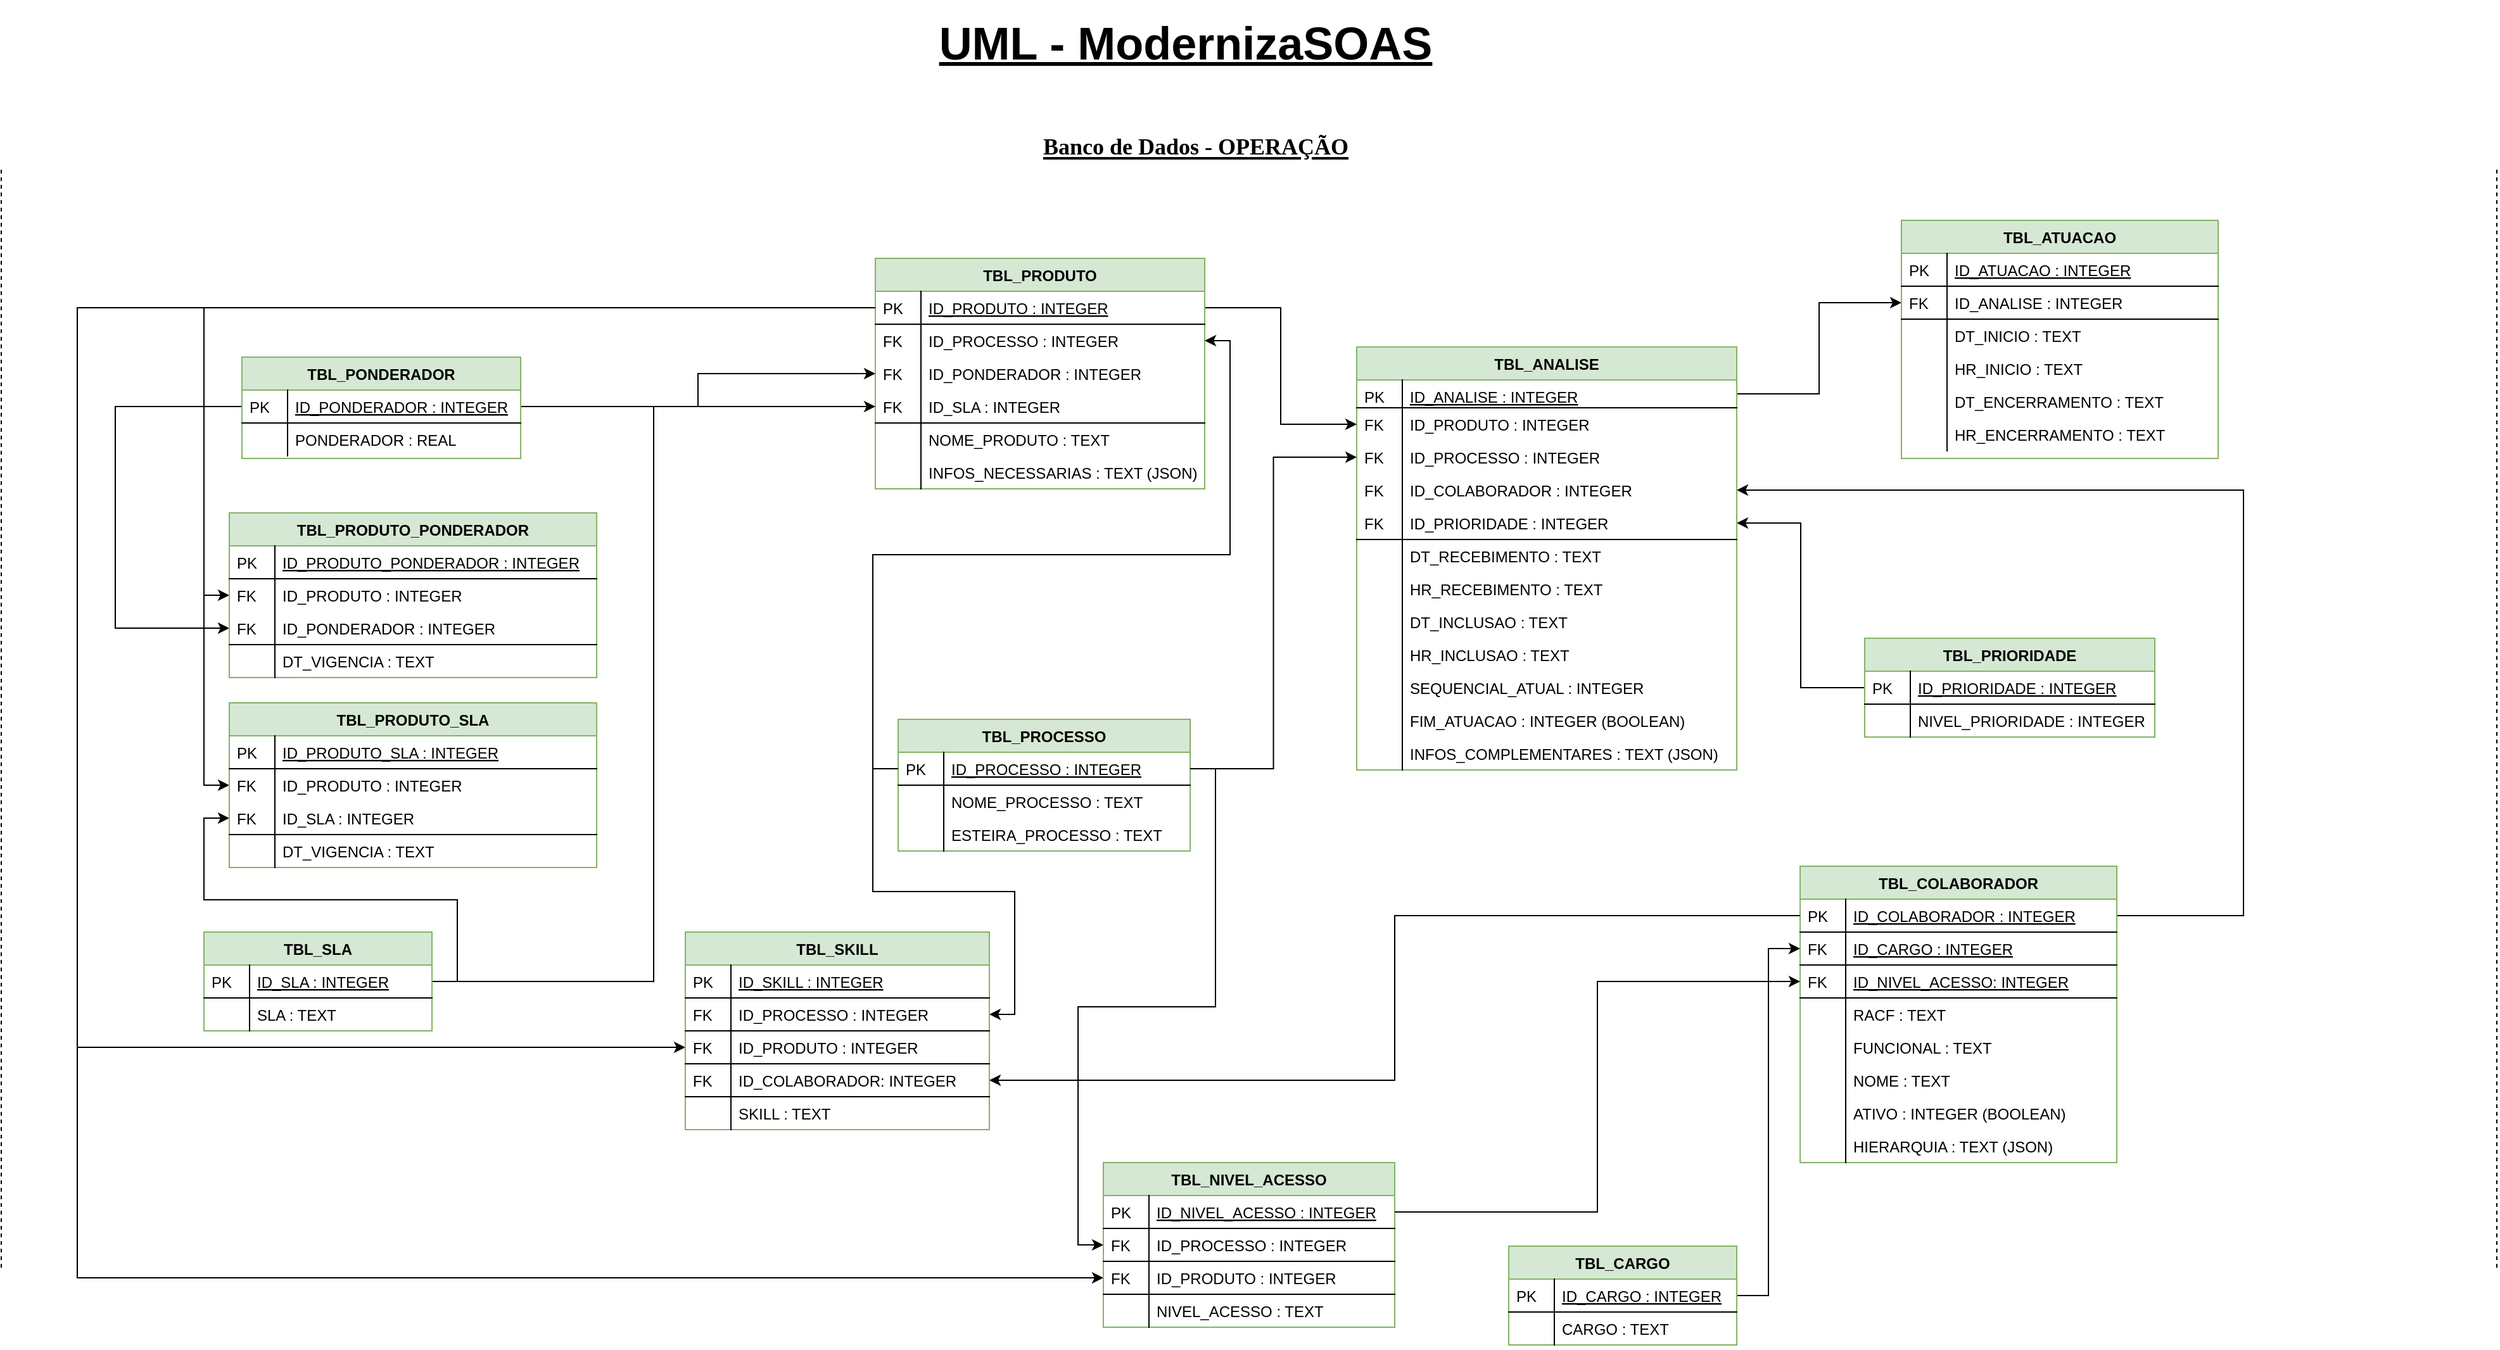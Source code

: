 <mxfile version="13.1.1" type="device" pages="3"><diagram id="C5RBs43oDa-KdzZeNtuy" name="ModernizaSOAS - OPERAÇÃO"><mxGraphModel dx="3043" dy="964" grid="1" gridSize="10" guides="1" tooltips="1" connect="1" arrows="1" fold="1" page="1" pageScale="1" pageWidth="827" pageHeight="1169" math="0" shadow="0"><root><mxCell id="WIyWlLk6GJQsqaUBKTNV-0"/><mxCell id="WIyWlLk6GJQsqaUBKTNV-1" parent="WIyWlLk6GJQsqaUBKTNV-0"/><mxCell id="9yk8rvtU92habXI7aX69-31" style="edgeStyle=orthogonalEdgeStyle;rounded=0;orthogonalLoop=1;jettySize=auto;html=1;exitX=0;exitY=0.5;exitDx=0;exitDy=0;entryX=1;entryY=0.5;entryDx=0;entryDy=0;" parent="WIyWlLk6GJQsqaUBKTNV-1" source="I0r6dck-oEn_YuPoHhgp-75" target="I0r6dck-oEn_YuPoHhgp-86" edge="1"><mxGeometry relative="1" as="geometry"/></mxCell><mxCell id="9yk8rvtU92habXI7aX69-45" style="edgeStyle=orthogonalEdgeStyle;rounded=0;orthogonalLoop=1;jettySize=auto;html=1;exitX=1;exitY=0.5;exitDx=0;exitDy=0;" parent="WIyWlLk6GJQsqaUBKTNV-1" source="zkfFHV4jXpPFQw0GAbJ--57" target="I0r6dck-oEn_YuPoHhgp-111" edge="1"><mxGeometry relative="1" as="geometry"/></mxCell><mxCell id="9yk8rvtU92habXI7aX69-81" style="edgeStyle=orthogonalEdgeStyle;rounded=0;orthogonalLoop=1;jettySize=auto;html=1;exitX=1;exitY=0.5;exitDx=0;exitDy=0;entryX=1;entryY=0.5;entryDx=0;entryDy=0;" parent="WIyWlLk6GJQsqaUBKTNV-1" source="I0r6dck-oEn_YuPoHhgp-89" target="I0r6dck-oEn_YuPoHhgp-20" edge="1"><mxGeometry relative="1" as="geometry"><Array as="points"><mxPoint x="1360" y="739"/><mxPoint x="1360" y="403"/></Array></mxGeometry></mxCell><mxCell id="9yk8rvtU92habXI7aX69-83" value="&lt;h1&gt;&lt;span style=&quot;font-size: 18px&quot;&gt;Banco de Dados - OPERAÇÃO&lt;/span&gt;&lt;/h1&gt;" style="text;html=1;strokeColor=none;fillColor=none;spacing=5;spacingTop=-20;whiteSpace=wrap;overflow=hidden;rounded=0;align=center;fontFamily=Verdana;fontColor=#000000;fontStyle=4" parent="WIyWlLk6GJQsqaUBKTNV-1" vertex="1"><mxGeometry x="158" y="110" width="750" height="50" as="geometry"/></mxCell><mxCell id="zkfFHV4jXpPFQw0GAbJ--56" value="TBL_ANALISE" style="swimlane;fontStyle=1;childLayout=stackLayout;horizontal=1;startSize=26;horizontalStack=0;resizeParent=1;resizeLast=0;collapsible=1;marginBottom=0;rounded=0;shadow=0;strokeWidth=1;swimlaneLine=1;strokeColor=#82b366;fillColor=#d5e8d4;" parent="WIyWlLk6GJQsqaUBKTNV-1" vertex="1"><mxGeometry x="660" y="290" width="300" height="334" as="geometry"><mxRectangle x="260" y="80" width="160" height="26" as="alternateBounds"/></mxGeometry></mxCell><mxCell id="zkfFHV4jXpPFQw0GAbJ--57" value="ID_ANALISE : INTEGER" style="shape=partialRectangle;top=0;left=0;right=0;bottom=1;align=left;verticalAlign=top;fillColor=none;spacingLeft=40;spacingRight=4;overflow=hidden;rotatable=0;points=[[0,0.5],[1,0.5]];portConstraint=eastwest;dropTarget=0;rounded=0;shadow=0;strokeWidth=1;fontStyle=4" parent="zkfFHV4jXpPFQw0GAbJ--56" vertex="1"><mxGeometry y="26" width="300" height="22" as="geometry"/></mxCell><mxCell id="zkfFHV4jXpPFQw0GAbJ--58" value="PK" style="shape=partialRectangle;top=0;left=0;bottom=0;fillColor=none;align=left;verticalAlign=top;spacingLeft=4;spacingRight=4;overflow=hidden;rotatable=0;points=[];portConstraint=eastwest;part=1;" parent="zkfFHV4jXpPFQw0GAbJ--57" vertex="1" connectable="0"><mxGeometry width="36" height="22" as="geometry"/></mxCell><mxCell id="zkfFHV4jXpPFQw0GAbJ--59" value="ID_PRODUTO : INTEGER" style="shape=partialRectangle;top=0;left=0;right=0;bottom=0;align=left;verticalAlign=top;fillColor=none;spacingLeft=40;spacingRight=4;overflow=hidden;rotatable=0;points=[[0,0.5],[1,0.5]];portConstraint=eastwest;dropTarget=0;rounded=0;shadow=0;strokeWidth=1;" parent="zkfFHV4jXpPFQw0GAbJ--56" vertex="1"><mxGeometry y="48" width="300" height="26" as="geometry"/></mxCell><mxCell id="zkfFHV4jXpPFQw0GAbJ--60" value="FK" style="shape=partialRectangle;top=0;left=0;bottom=0;fillColor=none;align=left;verticalAlign=top;spacingLeft=4;spacingRight=4;overflow=hidden;rotatable=0;points=[];portConstraint=eastwest;part=1;" parent="zkfFHV4jXpPFQw0GAbJ--59" vertex="1" connectable="0"><mxGeometry width="36" height="26" as="geometry"/></mxCell><mxCell id="zkfFHV4jXpPFQw0GAbJ--61" value="ID_PROCESSO : INTEGER" style="shape=partialRectangle;top=0;left=0;right=0;bottom=0;align=left;verticalAlign=top;fillColor=none;spacingLeft=40;spacingRight=4;overflow=hidden;rotatable=0;points=[[0,0.5],[1,0.5]];portConstraint=eastwest;dropTarget=0;rounded=0;shadow=0;strokeWidth=1;strokeColor=#000000;" parent="zkfFHV4jXpPFQw0GAbJ--56" vertex="1"><mxGeometry y="74" width="300" height="26" as="geometry"/></mxCell><mxCell id="zkfFHV4jXpPFQw0GAbJ--62" value="FK" style="shape=partialRectangle;top=0;left=0;bottom=0;fillColor=none;align=left;verticalAlign=top;spacingLeft=4;spacingRight=4;overflow=hidden;rotatable=0;points=[];portConstraint=eastwest;part=1;" parent="zkfFHV4jXpPFQw0GAbJ--61" vertex="1" connectable="0"><mxGeometry width="36" height="26" as="geometry"/></mxCell><mxCell id="I0r6dck-oEn_YuPoHhgp-20" value="ID_COLABORADOR : INTEGER" style="shape=partialRectangle;top=0;left=0;right=0;bottom=0;align=left;verticalAlign=top;fillColor=none;spacingLeft=40;spacingRight=4;overflow=hidden;rotatable=0;points=[[0,0.5],[1,0.5]];portConstraint=eastwest;dropTarget=0;rounded=0;shadow=0;strokeWidth=1;strokeColor=#000000;fontColor=#000000;" parent="zkfFHV4jXpPFQw0GAbJ--56" vertex="1"><mxGeometry y="100" width="300" height="26" as="geometry"/></mxCell><mxCell id="I0r6dck-oEn_YuPoHhgp-21" value="FK" style="shape=partialRectangle;top=0;left=0;bottom=0;fillColor=none;align=left;verticalAlign=top;spacingLeft=4;spacingRight=4;overflow=hidden;rotatable=0;points=[];portConstraint=eastwest;part=1;" parent="I0r6dck-oEn_YuPoHhgp-20" vertex="1" connectable="0"><mxGeometry width="36" height="26" as="geometry"/></mxCell><mxCell id="I0r6dck-oEn_YuPoHhgp-86" value="ID_PRIORIDADE : INTEGER" style="shape=partialRectangle;top=0;left=0;right=0;bottom=1;align=left;verticalAlign=top;fillColor=none;spacingLeft=40;spacingRight=4;overflow=hidden;rotatable=0;points=[[0,0.5],[1,0.5]];portConstraint=eastwest;dropTarget=0;rounded=0;shadow=0;strokeWidth=1;strokeColor=#000000;fontColor=#000000;" parent="zkfFHV4jXpPFQw0GAbJ--56" vertex="1"><mxGeometry y="126" width="300" height="26" as="geometry"/></mxCell><mxCell id="I0r6dck-oEn_YuPoHhgp-87" value="FK" style="shape=partialRectangle;top=0;left=0;bottom=0;fillColor=none;align=left;verticalAlign=top;spacingLeft=4;spacingRight=4;overflow=hidden;rotatable=0;points=[];portConstraint=eastwest;part=1;" parent="I0r6dck-oEn_YuPoHhgp-86" vertex="1" connectable="0"><mxGeometry width="36" height="26" as="geometry"/></mxCell><mxCell id="I0r6dck-oEn_YuPoHhgp-3" value="DT_RECEBIMENTO : TEXT" style="shape=partialRectangle;top=0;left=0;right=0;bottom=0;align=left;verticalAlign=top;fillColor=none;spacingLeft=40;spacingRight=4;overflow=hidden;rotatable=0;points=[[0,0.5],[1,0.5]];portConstraint=eastwest;dropTarget=0;rounded=0;shadow=0;strokeWidth=1;strokeColor=#000000;" parent="zkfFHV4jXpPFQw0GAbJ--56" vertex="1"><mxGeometry y="152" width="300" height="26" as="geometry"/></mxCell><mxCell id="I0r6dck-oEn_YuPoHhgp-4" value="" style="shape=partialRectangle;top=0;left=0;bottom=0;fillColor=none;align=left;verticalAlign=top;spacingLeft=4;spacingRight=4;overflow=hidden;rotatable=0;points=[];portConstraint=eastwest;part=1;" parent="I0r6dck-oEn_YuPoHhgp-3" vertex="1" connectable="0"><mxGeometry width="36" height="26" as="geometry"/></mxCell><mxCell id="I0r6dck-oEn_YuPoHhgp-5" value="HR_RECEBIMENTO : TEXT" style="shape=partialRectangle;top=0;left=0;right=0;bottom=0;align=left;verticalAlign=top;fillColor=none;spacingLeft=40;spacingRight=4;overflow=hidden;rotatable=0;points=[[0,0.5],[1,0.5]];portConstraint=eastwest;dropTarget=0;rounded=0;shadow=0;strokeWidth=1;" parent="zkfFHV4jXpPFQw0GAbJ--56" vertex="1"><mxGeometry y="178" width="300" height="26" as="geometry"/></mxCell><mxCell id="I0r6dck-oEn_YuPoHhgp-6" value="" style="shape=partialRectangle;top=0;left=0;bottom=0;fillColor=none;align=left;verticalAlign=top;spacingLeft=4;spacingRight=4;overflow=hidden;rotatable=0;points=[];portConstraint=eastwest;part=1;" parent="I0r6dck-oEn_YuPoHhgp-5" vertex="1" connectable="0"><mxGeometry width="36" height="26" as="geometry"/></mxCell><mxCell id="I0r6dck-oEn_YuPoHhgp-7" value="DT_INCLUSAO : TEXT" style="shape=partialRectangle;top=0;left=0;right=0;bottom=0;align=left;verticalAlign=top;fillColor=none;spacingLeft=40;spacingRight=4;overflow=hidden;rotatable=0;points=[[0,0.5],[1,0.5]];portConstraint=eastwest;dropTarget=0;rounded=0;shadow=0;strokeWidth=1;" parent="zkfFHV4jXpPFQw0GAbJ--56" vertex="1"><mxGeometry y="204" width="300" height="26" as="geometry"/></mxCell><mxCell id="I0r6dck-oEn_YuPoHhgp-8" value="" style="shape=partialRectangle;top=0;left=0;bottom=0;fillColor=none;align=left;verticalAlign=top;spacingLeft=4;spacingRight=4;overflow=hidden;rotatable=0;points=[];portConstraint=eastwest;part=1;" parent="I0r6dck-oEn_YuPoHhgp-7" vertex="1" connectable="0"><mxGeometry width="36" height="26" as="geometry"/></mxCell><mxCell id="I0r6dck-oEn_YuPoHhgp-9" value="HR_INCLUSAO : TEXT" style="shape=partialRectangle;top=0;left=0;right=0;bottom=0;align=left;verticalAlign=top;fillColor=none;spacingLeft=40;spacingRight=4;overflow=hidden;rotatable=0;points=[[0,0.5],[1,0.5]];portConstraint=eastwest;dropTarget=0;rounded=0;shadow=0;strokeWidth=1;" parent="zkfFHV4jXpPFQw0GAbJ--56" vertex="1"><mxGeometry y="230" width="300" height="26" as="geometry"/></mxCell><mxCell id="I0r6dck-oEn_YuPoHhgp-10" value="" style="shape=partialRectangle;top=0;left=0;bottom=0;fillColor=none;align=left;verticalAlign=top;spacingLeft=4;spacingRight=4;overflow=hidden;rotatable=0;points=[];portConstraint=eastwest;part=1;" parent="I0r6dck-oEn_YuPoHhgp-9" vertex="1" connectable="0"><mxGeometry width="36" height="26" as="geometry"/></mxCell><mxCell id="I0r6dck-oEn_YuPoHhgp-11" value="SEQUENCIAL_ATUAL : INTEGER" style="shape=partialRectangle;top=0;left=0;right=0;bottom=0;align=left;verticalAlign=top;fillColor=none;spacingLeft=40;spacingRight=4;overflow=hidden;rotatable=0;points=[[0,0.5],[1,0.5]];portConstraint=eastwest;dropTarget=0;rounded=0;shadow=0;strokeWidth=1;" parent="zkfFHV4jXpPFQw0GAbJ--56" vertex="1"><mxGeometry y="256" width="300" height="26" as="geometry"/></mxCell><mxCell id="I0r6dck-oEn_YuPoHhgp-12" value="" style="shape=partialRectangle;top=0;left=0;bottom=0;fillColor=none;align=left;verticalAlign=top;spacingLeft=4;spacingRight=4;overflow=hidden;rotatable=0;points=[];portConstraint=eastwest;part=1;" parent="I0r6dck-oEn_YuPoHhgp-11" vertex="1" connectable="0"><mxGeometry width="36" height="26" as="geometry"/></mxCell><mxCell id="I0r6dck-oEn_YuPoHhgp-13" value="FIM_ATUACAO : INTEGER (BOOLEAN)" style="shape=partialRectangle;top=0;left=0;right=0;bottom=0;align=left;verticalAlign=top;fillColor=none;spacingLeft=40;spacingRight=4;overflow=hidden;rotatable=0;points=[[0,0.5],[1,0.5]];portConstraint=eastwest;dropTarget=0;rounded=0;shadow=0;strokeWidth=1;" parent="zkfFHV4jXpPFQw0GAbJ--56" vertex="1"><mxGeometry y="282" width="300" height="26" as="geometry"/></mxCell><mxCell id="I0r6dck-oEn_YuPoHhgp-14" value="" style="shape=partialRectangle;top=0;left=0;bottom=0;fillColor=none;align=left;verticalAlign=top;spacingLeft=4;spacingRight=4;overflow=hidden;rotatable=0;points=[];portConstraint=eastwest;part=1;" parent="I0r6dck-oEn_YuPoHhgp-13" vertex="1" connectable="0"><mxGeometry width="36" height="26" as="geometry"/></mxCell><mxCell id="I0r6dck-oEn_YuPoHhgp-15" value="INFOS_COMPLEMENTARES : TEXT (JSON)" style="shape=partialRectangle;top=0;left=0;right=0;bottom=0;align=left;verticalAlign=top;fillColor=none;spacingLeft=40;spacingRight=4;overflow=hidden;rotatable=0;points=[[0,0.5],[1,0.5]];portConstraint=eastwest;dropTarget=0;rounded=0;shadow=0;strokeWidth=1;" parent="zkfFHV4jXpPFQw0GAbJ--56" vertex="1"><mxGeometry y="308" width="300" height="26" as="geometry"/></mxCell><mxCell id="I0r6dck-oEn_YuPoHhgp-16" value="" style="shape=partialRectangle;top=0;left=0;bottom=0;fillColor=none;align=left;verticalAlign=top;spacingLeft=4;spacingRight=4;overflow=hidden;rotatable=0;points=[];portConstraint=eastwest;part=1;" parent="I0r6dck-oEn_YuPoHhgp-15" vertex="1" connectable="0"><mxGeometry width="36" height="26" as="geometry"/></mxCell><mxCell id="5jlcPeCxAhu8eusE9AU0-5" style="edgeStyle=orthogonalEdgeStyle;rounded=0;orthogonalLoop=1;jettySize=auto;html=1;" parent="WIyWlLk6GJQsqaUBKTNV-1" source="I0r6dck-oEn_YuPoHhgp-104" target="I0r6dck-oEn_YuPoHhgp-101" edge="1"><mxGeometry relative="1" as="geometry"/></mxCell><mxCell id="I0r6dck-oEn_YuPoHhgp-74" value="TBL_PRIORIDADE" style="swimlane;fontStyle=1;childLayout=stackLayout;horizontal=1;startSize=26;horizontalStack=0;resizeParent=1;resizeLast=0;collapsible=1;marginBottom=0;rounded=0;shadow=0;strokeWidth=1;fillColor=#d5e8d4;strokeColor=#82b366;" parent="WIyWlLk6GJQsqaUBKTNV-1" vertex="1"><mxGeometry x="1061" y="520" width="229" height="78" as="geometry"><mxRectangle x="260" y="270" width="160" height="26" as="alternateBounds"/></mxGeometry></mxCell><mxCell id="I0r6dck-oEn_YuPoHhgp-75" value="ID_PRIORIDADE : INTEGER" style="shape=partialRectangle;top=0;left=0;right=0;bottom=1;align=left;verticalAlign=top;fillColor=none;spacingLeft=40;spacingRight=4;overflow=hidden;rotatable=0;points=[[0,0.5],[1,0.5]];portConstraint=eastwest;dropTarget=0;rounded=0;shadow=0;strokeWidth=1;fontStyle=4" parent="I0r6dck-oEn_YuPoHhgp-74" vertex="1"><mxGeometry y="26" width="229" height="26" as="geometry"/></mxCell><mxCell id="I0r6dck-oEn_YuPoHhgp-76" value="PK" style="shape=partialRectangle;top=0;left=0;bottom=0;fillColor=none;align=left;verticalAlign=top;spacingLeft=4;spacingRight=4;overflow=hidden;rotatable=0;points=[];portConstraint=eastwest;part=1;" parent="I0r6dck-oEn_YuPoHhgp-75" vertex="1" connectable="0"><mxGeometry width="36" height="26" as="geometry"/></mxCell><mxCell id="I0r6dck-oEn_YuPoHhgp-77" value="NIVEL_PRIORIDADE : INTEGER" style="shape=partialRectangle;top=0;left=0;right=0;bottom=0;align=left;verticalAlign=top;fillColor=none;spacingLeft=40;spacingRight=4;overflow=hidden;rotatable=0;points=[[0,0.5],[1,0.5]];portConstraint=eastwest;dropTarget=0;rounded=0;shadow=0;strokeWidth=1;" parent="I0r6dck-oEn_YuPoHhgp-74" vertex="1"><mxGeometry y="52" width="229" height="26" as="geometry"/></mxCell><mxCell id="I0r6dck-oEn_YuPoHhgp-78" value="" style="shape=partialRectangle;top=0;left=0;bottom=0;fillColor=none;align=left;verticalAlign=top;spacingLeft=4;spacingRight=4;overflow=hidden;rotatable=0;points=[];portConstraint=eastwest;part=1;" parent="I0r6dck-oEn_YuPoHhgp-77" vertex="1" connectable="0"><mxGeometry width="36" height="26" as="geometry"/></mxCell><mxCell id="4iqRRiUcb-puzrxzhRuV-12" style="edgeStyle=orthogonalEdgeStyle;rounded=0;orthogonalLoop=1;jettySize=auto;html=1;" parent="WIyWlLk6GJQsqaUBKTNV-1" source="zkfFHV4jXpPFQw0GAbJ--65" target="zkfFHV4jXpPFQw0GAbJ--61" edge="1"><mxGeometry relative="1" as="geometry"/></mxCell><mxCell id="4iqRRiUcb-puzrxzhRuV-13" style="edgeStyle=orthogonalEdgeStyle;rounded=0;orthogonalLoop=1;jettySize=auto;html=1;" parent="WIyWlLk6GJQsqaUBKTNV-1" source="zkfFHV4jXpPFQw0GAbJ--52" target="zkfFHV4jXpPFQw0GAbJ--59" edge="1"><mxGeometry relative="1" as="geometry"/></mxCell><mxCell id="4iqRRiUcb-puzrxzhRuV-14" style="edgeStyle=orthogonalEdgeStyle;rounded=0;orthogonalLoop=1;jettySize=auto;html=1;entryX=0;entryY=0.5;entryDx=0;entryDy=0;" parent="WIyWlLk6GJQsqaUBKTNV-1" source="zkfFHV4jXpPFQw0GAbJ--52" target="4iqRRiUcb-puzrxzhRuV-10" edge="1"><mxGeometry relative="1" as="geometry"><Array as="points"><mxPoint x="-350" y="259"/><mxPoint x="-350" y="843"/></Array></mxGeometry></mxCell><mxCell id="4iqRRiUcb-puzrxzhRuV-17" style="edgeStyle=orthogonalEdgeStyle;rounded=0;orthogonalLoop=1;jettySize=auto;html=1;entryX=1;entryY=0.5;entryDx=0;entryDy=0;" parent="WIyWlLk6GJQsqaUBKTNV-1" source="zkfFHV4jXpPFQw0GAbJ--65" target="I0r6dck-oEn_YuPoHhgp-67" edge="1"><mxGeometry relative="1" as="geometry"/></mxCell><mxCell id="I0r6dck-oEn_YuPoHhgp-88" value="TBL_COLABORADOR" style="swimlane;fontStyle=1;childLayout=stackLayout;horizontal=1;startSize=26;horizontalStack=0;resizeParent=1;resizeLast=0;collapsible=1;marginBottom=0;rounded=0;shadow=0;strokeWidth=1;fillColor=#d5e8d4;strokeColor=#82b366;" parent="WIyWlLk6GJQsqaUBKTNV-1" vertex="1"><mxGeometry x="1010" y="700" width="250" height="234" as="geometry"><mxRectangle x="260" y="270" width="160" height="26" as="alternateBounds"/></mxGeometry></mxCell><mxCell id="I0r6dck-oEn_YuPoHhgp-89" value="ID_COLABORADOR : INTEGER" style="shape=partialRectangle;top=0;left=0;right=0;bottom=1;align=left;verticalAlign=top;fillColor=none;spacingLeft=40;spacingRight=4;overflow=hidden;rotatable=0;points=[[0,0.5],[1,0.5]];portConstraint=eastwest;dropTarget=0;rounded=0;shadow=0;strokeWidth=1;fontStyle=4" parent="I0r6dck-oEn_YuPoHhgp-88" vertex="1"><mxGeometry y="26" width="250" height="26" as="geometry"/></mxCell><mxCell id="I0r6dck-oEn_YuPoHhgp-90" value="PK" style="shape=partialRectangle;top=0;left=0;bottom=0;fillColor=none;align=left;verticalAlign=top;spacingLeft=4;spacingRight=4;overflow=hidden;rotatable=0;points=[];portConstraint=eastwest;part=1;" parent="I0r6dck-oEn_YuPoHhgp-89" vertex="1" connectable="0"><mxGeometry width="36" height="26" as="geometry"/></mxCell><mxCell id="I0r6dck-oEn_YuPoHhgp-101" value="ID_CARGO : INTEGER" style="shape=partialRectangle;top=0;left=0;right=0;bottom=1;align=left;verticalAlign=top;fillColor=none;spacingLeft=40;spacingRight=4;overflow=hidden;rotatable=0;points=[[0,0.5],[1,0.5]];portConstraint=eastwest;dropTarget=0;rounded=0;shadow=0;strokeWidth=1;fontStyle=4" parent="I0r6dck-oEn_YuPoHhgp-88" vertex="1"><mxGeometry y="52" width="250" height="26" as="geometry"/></mxCell><mxCell id="I0r6dck-oEn_YuPoHhgp-102" value="FK" style="shape=partialRectangle;top=0;left=0;bottom=0;fillColor=none;align=left;verticalAlign=top;spacingLeft=4;spacingRight=4;overflow=hidden;rotatable=0;points=[];portConstraint=eastwest;part=1;" parent="I0r6dck-oEn_YuPoHhgp-101" vertex="1" connectable="0"><mxGeometry width="36" height="26" as="geometry"/></mxCell><mxCell id="5jlcPeCxAhu8eusE9AU0-0" value="ID_NIVEL_ACESSO: INTEGER" style="shape=partialRectangle;top=0;left=0;right=0;bottom=1;align=left;verticalAlign=top;fillColor=none;spacingLeft=40;spacingRight=4;overflow=hidden;rotatable=0;points=[[0,0.5],[1,0.5]];portConstraint=eastwest;dropTarget=0;rounded=0;shadow=0;strokeWidth=1;fontStyle=4;" parent="I0r6dck-oEn_YuPoHhgp-88" vertex="1"><mxGeometry y="78" width="250" height="26" as="geometry"/></mxCell><mxCell id="5jlcPeCxAhu8eusE9AU0-1" value="FK" style="shape=partialRectangle;top=0;left=0;bottom=0;fillColor=none;align=left;verticalAlign=top;spacingLeft=4;spacingRight=4;overflow=hidden;rotatable=0;points=[];portConstraint=eastwest;part=1;" parent="5jlcPeCxAhu8eusE9AU0-0" vertex="1" connectable="0"><mxGeometry width="36" height="26" as="geometry"/></mxCell><mxCell id="I0r6dck-oEn_YuPoHhgp-93" value="RACF : TEXT" style="shape=partialRectangle;top=0;left=0;right=0;bottom=0;align=left;verticalAlign=top;fillColor=none;spacingLeft=40;spacingRight=4;overflow=hidden;rotatable=0;points=[[0,0.5],[1,0.5]];portConstraint=eastwest;dropTarget=0;rounded=0;shadow=0;strokeWidth=1;" parent="I0r6dck-oEn_YuPoHhgp-88" vertex="1"><mxGeometry y="104" width="250" height="26" as="geometry"/></mxCell><mxCell id="I0r6dck-oEn_YuPoHhgp-94" value="" style="shape=partialRectangle;top=0;left=0;bottom=0;fillColor=none;align=left;verticalAlign=top;spacingLeft=4;spacingRight=4;overflow=hidden;rotatable=0;points=[];portConstraint=eastwest;part=1;" parent="I0r6dck-oEn_YuPoHhgp-93" vertex="1" connectable="0"><mxGeometry width="36" height="26" as="geometry"/></mxCell><mxCell id="9yk8rvtU92habXI7aX69-79" value="FUNCIONAL : TEXT" style="shape=partialRectangle;top=0;left=0;right=0;bottom=0;align=left;verticalAlign=top;fillColor=none;spacingLeft=40;spacingRight=4;overflow=hidden;rotatable=0;points=[[0,0.5],[1,0.5]];portConstraint=eastwest;dropTarget=0;rounded=0;shadow=0;strokeWidth=1;" parent="I0r6dck-oEn_YuPoHhgp-88" vertex="1"><mxGeometry y="130" width="250" height="26" as="geometry"/></mxCell><mxCell id="9yk8rvtU92habXI7aX69-80" value="" style="shape=partialRectangle;top=0;left=0;bottom=0;fillColor=none;align=left;verticalAlign=top;spacingLeft=4;spacingRight=4;overflow=hidden;rotatable=0;points=[];portConstraint=eastwest;part=1;" parent="9yk8rvtU92habXI7aX69-79" vertex="1" connectable="0"><mxGeometry width="36" height="26" as="geometry"/></mxCell><mxCell id="I0r6dck-oEn_YuPoHhgp-95" value="NOME : TEXT" style="shape=partialRectangle;top=0;left=0;right=0;bottom=0;align=left;verticalAlign=top;fillColor=none;spacingLeft=40;spacingRight=4;overflow=hidden;rotatable=0;points=[[0,0.5],[1,0.5]];portConstraint=eastwest;dropTarget=0;rounded=0;shadow=0;strokeWidth=1;" parent="I0r6dck-oEn_YuPoHhgp-88" vertex="1"><mxGeometry y="156" width="250" height="26" as="geometry"/></mxCell><mxCell id="I0r6dck-oEn_YuPoHhgp-96" value="" style="shape=partialRectangle;top=0;left=0;bottom=0;fillColor=none;align=left;verticalAlign=top;spacingLeft=4;spacingRight=4;overflow=hidden;rotatable=0;points=[];portConstraint=eastwest;part=1;" parent="I0r6dck-oEn_YuPoHhgp-95" vertex="1" connectable="0"><mxGeometry width="36" height="26" as="geometry"/></mxCell><mxCell id="I0r6dck-oEn_YuPoHhgp-99" value="ATIVO : INTEGER (BOOLEAN)" style="shape=partialRectangle;top=0;left=0;right=0;bottom=0;align=left;verticalAlign=top;fillColor=none;spacingLeft=40;spacingRight=4;overflow=hidden;rotatable=0;points=[[0,0.5],[1,0.5]];portConstraint=eastwest;dropTarget=0;rounded=0;shadow=0;strokeWidth=1;" parent="I0r6dck-oEn_YuPoHhgp-88" vertex="1"><mxGeometry y="182" width="250" height="26" as="geometry"/></mxCell><mxCell id="I0r6dck-oEn_YuPoHhgp-100" value="" style="shape=partialRectangle;top=0;left=0;bottom=0;fillColor=none;align=left;verticalAlign=top;spacingLeft=4;spacingRight=4;overflow=hidden;rotatable=0;points=[];portConstraint=eastwest;part=1;" parent="I0r6dck-oEn_YuPoHhgp-99" vertex="1" connectable="0"><mxGeometry width="36" height="26" as="geometry"/></mxCell><mxCell id="I0r6dck-oEn_YuPoHhgp-91" value="HIERARQUIA : TEXT (JSON)" style="shape=partialRectangle;top=0;left=0;right=0;bottom=0;align=left;verticalAlign=top;fillColor=none;spacingLeft=40;spacingRight=4;overflow=hidden;rotatable=0;points=[[0,0.5],[1,0.5]];portConstraint=eastwest;dropTarget=0;rounded=0;shadow=0;strokeWidth=1;" parent="I0r6dck-oEn_YuPoHhgp-88" vertex="1"><mxGeometry y="208" width="250" height="26" as="geometry"/></mxCell><mxCell id="I0r6dck-oEn_YuPoHhgp-92" value="" style="shape=partialRectangle;top=0;left=0;bottom=0;fillColor=none;align=left;verticalAlign=top;spacingLeft=4;spacingRight=4;overflow=hidden;rotatable=0;points=[];portConstraint=eastwest;part=1;" parent="I0r6dck-oEn_YuPoHhgp-91" vertex="1" connectable="0"><mxGeometry width="36" height="26" as="geometry"/></mxCell><mxCell id="I0r6dck-oEn_YuPoHhgp-108" value="TBL_ATUACAO" style="swimlane;fontStyle=1;childLayout=stackLayout;horizontal=1;startSize=26;horizontalStack=0;resizeParent=1;resizeLast=0;collapsible=1;marginBottom=0;rounded=0;shadow=0;strokeWidth=1;fillColor=#d5e8d4;strokeColor=#82b366;" parent="WIyWlLk6GJQsqaUBKTNV-1" vertex="1"><mxGeometry x="1090" y="190" width="250" height="188" as="geometry"><mxRectangle x="260" y="270" width="160" height="26" as="alternateBounds"/></mxGeometry></mxCell><mxCell id="I0r6dck-oEn_YuPoHhgp-109" value="ID_ATUACAO : INTEGER" style="shape=partialRectangle;top=0;left=0;right=0;bottom=1;align=left;verticalAlign=top;fillColor=none;spacingLeft=40;spacingRight=4;overflow=hidden;rotatable=0;points=[[0,0.5],[1,0.5]];portConstraint=eastwest;dropTarget=0;rounded=0;shadow=0;strokeWidth=1;fontStyle=4" parent="I0r6dck-oEn_YuPoHhgp-108" vertex="1"><mxGeometry y="26" width="250" height="26" as="geometry"/></mxCell><mxCell id="I0r6dck-oEn_YuPoHhgp-110" value="PK" style="shape=partialRectangle;top=0;left=0;bottom=0;fillColor=none;align=left;verticalAlign=top;spacingLeft=4;spacingRight=4;overflow=hidden;rotatable=0;points=[];portConstraint=eastwest;part=1;" parent="I0r6dck-oEn_YuPoHhgp-109" vertex="1" connectable="0"><mxGeometry width="36" height="26" as="geometry"/></mxCell><mxCell id="I0r6dck-oEn_YuPoHhgp-111" value="ID_ANALISE : INTEGER" style="shape=partialRectangle;top=0;left=0;right=0;bottom=1;align=left;verticalAlign=top;fillColor=none;spacingLeft=40;spacingRight=4;overflow=hidden;rotatable=0;points=[[0,0.5],[1,0.5]];portConstraint=eastwest;dropTarget=0;rounded=0;shadow=0;strokeWidth=1;" parent="I0r6dck-oEn_YuPoHhgp-108" vertex="1"><mxGeometry y="52" width="250" height="26" as="geometry"/></mxCell><mxCell id="I0r6dck-oEn_YuPoHhgp-112" value="FK" style="shape=partialRectangle;top=0;left=0;bottom=0;fillColor=none;align=left;verticalAlign=top;spacingLeft=4;spacingRight=4;overflow=hidden;rotatable=0;points=[];portConstraint=eastwest;part=1;" parent="I0r6dck-oEn_YuPoHhgp-111" vertex="1" connectable="0"><mxGeometry width="36" height="26" as="geometry"/></mxCell><mxCell id="I0r6dck-oEn_YuPoHhgp-113" value="DT_INICIO : TEXT" style="shape=partialRectangle;top=0;left=0;right=0;bottom=0;align=left;verticalAlign=top;fillColor=none;spacingLeft=40;spacingRight=4;overflow=hidden;rotatable=0;points=[[0,0.5],[1,0.5]];portConstraint=eastwest;dropTarget=0;rounded=0;shadow=0;strokeWidth=1;" parent="I0r6dck-oEn_YuPoHhgp-108" vertex="1"><mxGeometry y="78" width="250" height="26" as="geometry"/></mxCell><mxCell id="I0r6dck-oEn_YuPoHhgp-114" value="" style="shape=partialRectangle;top=0;left=0;bottom=0;fillColor=none;align=left;verticalAlign=top;spacingLeft=4;spacingRight=4;overflow=hidden;rotatable=0;points=[];portConstraint=eastwest;part=1;" parent="I0r6dck-oEn_YuPoHhgp-113" vertex="1" connectable="0"><mxGeometry width="36" height="26" as="geometry"/></mxCell><mxCell id="I0r6dck-oEn_YuPoHhgp-115" value="HR_INICIO : TEXT" style="shape=partialRectangle;top=0;left=0;right=0;bottom=0;align=left;verticalAlign=top;fillColor=none;spacingLeft=40;spacingRight=4;overflow=hidden;rotatable=0;points=[[0,0.5],[1,0.5]];portConstraint=eastwest;dropTarget=0;rounded=0;shadow=0;strokeWidth=1;" parent="I0r6dck-oEn_YuPoHhgp-108" vertex="1"><mxGeometry y="104" width="250" height="26" as="geometry"/></mxCell><mxCell id="I0r6dck-oEn_YuPoHhgp-116" value="" style="shape=partialRectangle;top=0;left=0;bottom=0;fillColor=none;align=left;verticalAlign=top;spacingLeft=4;spacingRight=4;overflow=hidden;rotatable=0;points=[];portConstraint=eastwest;part=1;" parent="I0r6dck-oEn_YuPoHhgp-115" vertex="1" connectable="0"><mxGeometry width="36" height="26" as="geometry"/></mxCell><mxCell id="I0r6dck-oEn_YuPoHhgp-117" value="DT_ENCERRAMENTO : TEXT" style="shape=partialRectangle;top=0;left=0;right=0;bottom=0;align=left;verticalAlign=top;fillColor=none;spacingLeft=40;spacingRight=4;overflow=hidden;rotatable=0;points=[[0,0.5],[1,0.5]];portConstraint=eastwest;dropTarget=0;rounded=0;shadow=0;strokeWidth=1;" parent="I0r6dck-oEn_YuPoHhgp-108" vertex="1"><mxGeometry y="130" width="250" height="26" as="geometry"/></mxCell><mxCell id="I0r6dck-oEn_YuPoHhgp-118" value="" style="shape=partialRectangle;top=0;left=0;bottom=0;fillColor=none;align=left;verticalAlign=top;spacingLeft=4;spacingRight=4;overflow=hidden;rotatable=0;points=[];portConstraint=eastwest;part=1;" parent="I0r6dck-oEn_YuPoHhgp-117" vertex="1" connectable="0"><mxGeometry width="36" height="26" as="geometry"/></mxCell><mxCell id="I0r6dck-oEn_YuPoHhgp-119" value="HR_ENCERRAMENTO : TEXT" style="shape=partialRectangle;top=0;left=0;right=0;bottom=0;align=left;verticalAlign=top;fillColor=none;spacingLeft=40;spacingRight=4;overflow=hidden;rotatable=0;points=[[0,0.5],[1,0.5]];portConstraint=eastwest;dropTarget=0;rounded=0;shadow=0;strokeWidth=1;" parent="I0r6dck-oEn_YuPoHhgp-108" vertex="1"><mxGeometry y="156" width="250" height="26" as="geometry"/></mxCell><mxCell id="I0r6dck-oEn_YuPoHhgp-120" value="" style="shape=partialRectangle;top=0;left=0;bottom=0;fillColor=none;align=left;verticalAlign=top;spacingLeft=4;spacingRight=4;overflow=hidden;rotatable=0;points=[];portConstraint=eastwest;part=1;" parent="I0r6dck-oEn_YuPoHhgp-119" vertex="1" connectable="0"><mxGeometry width="36" height="26" as="geometry"/></mxCell><mxCell id="7-wXDSFp3tnctrV_evzT-15" value="" style="endArrow=none;dashed=1;html=1;" parent="WIyWlLk6GJQsqaUBKTNV-1" edge="1"><mxGeometry width="50" height="50" relative="1" as="geometry"><mxPoint x="-410" y="1017" as="sourcePoint"/><mxPoint x="-410" y="147" as="targetPoint"/></mxGeometry></mxCell><mxCell id="SMOc9XDeFZ4AZpsUDdTm-0" value="" style="endArrow=none;dashed=1;html=1;" parent="WIyWlLk6GJQsqaUBKTNV-1" edge="1"><mxGeometry width="50" height="50" relative="1" as="geometry"><mxPoint x="1560.0" y="1017" as="sourcePoint"/><mxPoint x="1560.0" y="147" as="targetPoint"/></mxGeometry></mxCell><mxCell id="zkfFHV4jXpPFQw0GAbJ--51" value="TBL_PRODUTO" style="swimlane;fontStyle=1;childLayout=stackLayout;horizontal=1;startSize=26;horizontalStack=0;resizeParent=1;resizeLast=0;collapsible=1;marginBottom=0;rounded=0;shadow=0;strokeWidth=1;fillColor=#d5e8d4;strokeColor=#82b366;" parent="WIyWlLk6GJQsqaUBKTNV-1" vertex="1"><mxGeometry x="280" y="220" width="260" height="182" as="geometry"><mxRectangle x="20" y="80" width="160" height="26" as="alternateBounds"/></mxGeometry></mxCell><mxCell id="zkfFHV4jXpPFQw0GAbJ--52" value="ID_PRODUTO : INTEGER&#10;" style="shape=partialRectangle;top=0;left=0;right=0;bottom=1;align=left;verticalAlign=top;fillColor=none;spacingLeft=40;spacingRight=4;overflow=hidden;rotatable=0;points=[[0,0.5],[1,0.5]];portConstraint=eastwest;dropTarget=0;rounded=0;shadow=0;strokeWidth=1;fontStyle=4" parent="zkfFHV4jXpPFQw0GAbJ--51" vertex="1"><mxGeometry y="26" width="260" height="26" as="geometry"/></mxCell><mxCell id="zkfFHV4jXpPFQw0GAbJ--53" value="PK" style="shape=partialRectangle;top=0;left=0;bottom=0;fillColor=none;align=left;verticalAlign=top;spacingLeft=4;spacingRight=4;overflow=hidden;rotatable=0;points=[];portConstraint=eastwest;part=1;" parent="zkfFHV4jXpPFQw0GAbJ--52" vertex="1" connectable="0"><mxGeometry width="36" height="26" as="geometry"/></mxCell><mxCell id="zkfFHV4jXpPFQw0GAbJ--54" value="ID_PROCESSO : INTEGER" style="shape=partialRectangle;top=0;left=0;right=0;bottom=0;align=left;verticalAlign=top;fillColor=none;spacingLeft=40;spacingRight=4;overflow=hidden;rotatable=0;points=[[0,0.5],[1,0.5]];portConstraint=eastwest;dropTarget=0;rounded=0;shadow=0;strokeWidth=1;" parent="zkfFHV4jXpPFQw0GAbJ--51" vertex="1"><mxGeometry y="52" width="260" height="26" as="geometry"/></mxCell><mxCell id="zkfFHV4jXpPFQw0GAbJ--55" value="FK" style="shape=partialRectangle;top=0;left=0;bottom=0;fillColor=none;align=left;verticalAlign=top;spacingLeft=4;spacingRight=4;overflow=hidden;rotatable=0;points=[];portConstraint=eastwest;part=1;" parent="zkfFHV4jXpPFQw0GAbJ--54" vertex="1" connectable="0"><mxGeometry width="36" height="26" as="geometry"/></mxCell><mxCell id="I0r6dck-oEn_YuPoHhgp-46" value="ID_PONDERADOR : INTEGER" style="shape=partialRectangle;top=0;left=0;right=0;bottom=0;align=left;verticalAlign=top;fillColor=none;spacingLeft=40;spacingRight=4;overflow=hidden;rotatable=0;points=[[0,0.5],[1,0.5]];portConstraint=eastwest;dropTarget=0;rounded=0;shadow=0;strokeWidth=1;" parent="zkfFHV4jXpPFQw0GAbJ--51" vertex="1"><mxGeometry y="78" width="260" height="26" as="geometry"/></mxCell><mxCell id="I0r6dck-oEn_YuPoHhgp-47" value="FK" style="shape=partialRectangle;top=0;left=0;bottom=0;fillColor=none;align=left;verticalAlign=top;spacingLeft=4;spacingRight=4;overflow=hidden;rotatable=0;points=[];portConstraint=eastwest;part=1;" parent="I0r6dck-oEn_YuPoHhgp-46" vertex="1" connectable="0"><mxGeometry width="36" height="26" as="geometry"/></mxCell><mxCell id="4iqRRiUcb-puzrxzhRuV-4" value="ID_SLA : INTEGER" style="shape=partialRectangle;top=0;left=0;right=0;bottom=0;align=left;verticalAlign=top;fillColor=none;spacingLeft=40;spacingRight=4;overflow=hidden;rotatable=0;points=[[0,0.5],[1,0.5]];portConstraint=eastwest;dropTarget=0;rounded=0;shadow=0;strokeWidth=1;" parent="zkfFHV4jXpPFQw0GAbJ--51" vertex="1"><mxGeometry y="104" width="260" height="26" as="geometry"/></mxCell><mxCell id="4iqRRiUcb-puzrxzhRuV-5" value="FK" style="shape=partialRectangle;top=0;left=0;bottom=0;fillColor=none;align=left;verticalAlign=top;spacingLeft=4;spacingRight=4;overflow=hidden;rotatable=0;points=[];portConstraint=eastwest;part=1;" parent="4iqRRiUcb-puzrxzhRuV-4" vertex="1" connectable="0"><mxGeometry width="36" height="26" as="geometry"/></mxCell><mxCell id="I0r6dck-oEn_YuPoHhgp-48" value="NOME_PRODUTO : TEXT" style="shape=partialRectangle;top=1;left=0;right=0;bottom=0;align=left;verticalAlign=top;fillColor=none;spacingLeft=40;spacingRight=4;overflow=hidden;rotatable=0;points=[[0,0.5],[1,0.5]];portConstraint=eastwest;dropTarget=0;rounded=0;shadow=0;strokeWidth=1;" parent="zkfFHV4jXpPFQw0GAbJ--51" vertex="1"><mxGeometry y="130" width="260" height="26" as="geometry"/></mxCell><mxCell id="I0r6dck-oEn_YuPoHhgp-49" value="" style="shape=partialRectangle;top=0;left=0;bottom=0;fillColor=none;align=left;verticalAlign=top;spacingLeft=4;spacingRight=4;overflow=hidden;rotatable=0;points=[];portConstraint=eastwest;part=1;" parent="I0r6dck-oEn_YuPoHhgp-48" vertex="1" connectable="0"><mxGeometry width="36" height="26" as="geometry"/></mxCell><mxCell id="I0r6dck-oEn_YuPoHhgp-50" value="INFOS_NECESSARIAS : TEXT (JSON)" style="shape=partialRectangle;top=0;left=0;right=0;bottom=0;align=left;verticalAlign=top;fillColor=none;spacingLeft=40;spacingRight=4;overflow=hidden;rotatable=0;points=[[0,0.5],[1,0.5]];portConstraint=eastwest;dropTarget=0;rounded=0;shadow=0;strokeWidth=1;" parent="zkfFHV4jXpPFQw0GAbJ--51" vertex="1"><mxGeometry y="156" width="260" height="26" as="geometry"/></mxCell><mxCell id="I0r6dck-oEn_YuPoHhgp-51" value="" style="shape=partialRectangle;top=0;left=0;bottom=0;fillColor=none;align=left;verticalAlign=top;spacingLeft=4;spacingRight=4;overflow=hidden;rotatable=0;points=[];portConstraint=eastwest;part=1;" parent="I0r6dck-oEn_YuPoHhgp-50" vertex="1" connectable="0"><mxGeometry width="36" height="26" as="geometry"/></mxCell><mxCell id="zkfFHV4jXpPFQw0GAbJ--64" value="TBL_PROCESSO" style="swimlane;fontStyle=1;childLayout=stackLayout;horizontal=1;startSize=26;horizontalStack=0;resizeParent=1;resizeLast=0;collapsible=1;marginBottom=0;rounded=0;shadow=0;strokeWidth=1;fillColor=#d5e8d4;strokeColor=#82b366;" parent="WIyWlLk6GJQsqaUBKTNV-1" vertex="1"><mxGeometry x="298" y="584" width="230.5" height="104" as="geometry"><mxRectangle x="260" y="270" width="160" height="26" as="alternateBounds"/></mxGeometry></mxCell><mxCell id="zkfFHV4jXpPFQw0GAbJ--65" value="ID_PROCESSO : INTEGER&#10;" style="shape=partialRectangle;top=0;left=0;right=0;bottom=1;align=left;verticalAlign=top;fillColor=none;spacingLeft=40;spacingRight=4;overflow=hidden;rotatable=0;points=[[0,0.5],[1,0.5]];portConstraint=eastwest;dropTarget=0;rounded=0;shadow=0;strokeWidth=1;fontStyle=4" parent="zkfFHV4jXpPFQw0GAbJ--64" vertex="1"><mxGeometry y="26" width="230.5" height="26" as="geometry"/></mxCell><mxCell id="zkfFHV4jXpPFQw0GAbJ--66" value="PK" style="shape=partialRectangle;top=0;left=0;bottom=0;fillColor=none;align=left;verticalAlign=top;spacingLeft=4;spacingRight=4;overflow=hidden;rotatable=0;points=[];portConstraint=eastwest;part=1;" parent="zkfFHV4jXpPFQw0GAbJ--65" vertex="1" connectable="0"><mxGeometry width="36" height="26" as="geometry"/></mxCell><mxCell id="zkfFHV4jXpPFQw0GAbJ--67" value="NOME_PROCESSO : TEXT&#10;" style="shape=partialRectangle;top=0;left=0;right=0;bottom=0;align=left;verticalAlign=top;fillColor=none;spacingLeft=40;spacingRight=4;overflow=hidden;rotatable=0;points=[[0,0.5],[1,0.5]];portConstraint=eastwest;dropTarget=0;rounded=0;shadow=0;strokeWidth=1;" parent="zkfFHV4jXpPFQw0GAbJ--64" vertex="1"><mxGeometry y="52" width="230.5" height="26" as="geometry"/></mxCell><mxCell id="zkfFHV4jXpPFQw0GAbJ--68" value="" style="shape=partialRectangle;top=0;left=0;bottom=0;fillColor=none;align=left;verticalAlign=top;spacingLeft=4;spacingRight=4;overflow=hidden;rotatable=0;points=[];portConstraint=eastwest;part=1;" parent="zkfFHV4jXpPFQw0GAbJ--67" vertex="1" connectable="0"><mxGeometry width="36" height="26" as="geometry"/></mxCell><mxCell id="zkfFHV4jXpPFQw0GAbJ--69" value="ESTEIRA_PROCESSO : TEXT" style="shape=partialRectangle;top=0;left=0;right=0;bottom=0;align=left;verticalAlign=top;fillColor=none;spacingLeft=40;spacingRight=4;overflow=hidden;rotatable=0;points=[[0,0.5],[1,0.5]];portConstraint=eastwest;dropTarget=0;rounded=0;shadow=0;strokeWidth=1;" parent="zkfFHV4jXpPFQw0GAbJ--64" vertex="1"><mxGeometry y="78" width="230.5" height="26" as="geometry"/></mxCell><mxCell id="zkfFHV4jXpPFQw0GAbJ--70" value="" style="shape=partialRectangle;top=0;left=0;bottom=0;fillColor=none;align=left;verticalAlign=top;spacingLeft=4;spacingRight=4;overflow=hidden;rotatable=0;points=[];portConstraint=eastwest;part=1;" parent="zkfFHV4jXpPFQw0GAbJ--69" vertex="1" connectable="0"><mxGeometry width="36" height="26" as="geometry"/></mxCell><mxCell id="SMOc9XDeFZ4AZpsUDdTm-54" style="edgeStyle=orthogonalEdgeStyle;rounded=0;orthogonalLoop=1;jettySize=auto;html=1;" parent="WIyWlLk6GJQsqaUBKTNV-1" source="zkfFHV4jXpPFQw0GAbJ--65" target="zkfFHV4jXpPFQw0GAbJ--54" edge="1"><mxGeometry relative="1" as="geometry"/></mxCell><mxCell id="SMOc9XDeFZ4AZpsUDdTm-55" style="edgeStyle=orthogonalEdgeStyle;rounded=0;orthogonalLoop=1;jettySize=auto;html=1;entryX=0;entryY=0.5;entryDx=0;entryDy=0;" parent="WIyWlLk6GJQsqaUBKTNV-1" source="I0r6dck-oEn_YuPoHhgp-70" target="SMOc9XDeFZ4AZpsUDdTm-50" edge="1"><mxGeometry relative="1" as="geometry"/></mxCell><mxCell id="SMOc9XDeFZ4AZpsUDdTm-56" style="edgeStyle=orthogonalEdgeStyle;rounded=0;orthogonalLoop=1;jettySize=auto;html=1;" parent="WIyWlLk6GJQsqaUBKTNV-1" source="I0r6dck-oEn_YuPoHhgp-80" target="I0r6dck-oEn_YuPoHhgp-46" edge="1"><mxGeometry relative="1" as="geometry"/></mxCell><mxCell id="SMOc9XDeFZ4AZpsUDdTm-57" style="edgeStyle=orthogonalEdgeStyle;rounded=0;orthogonalLoop=1;jettySize=auto;html=1;entryX=0;entryY=0.5;entryDx=0;entryDy=0;" parent="WIyWlLk6GJQsqaUBKTNV-1" source="I0r6dck-oEn_YuPoHhgp-70" target="4iqRRiUcb-puzrxzhRuV-4" edge="1"><mxGeometry relative="1" as="geometry"/></mxCell><mxCell id="SMOc9XDeFZ4AZpsUDdTm-58" style="edgeStyle=orthogonalEdgeStyle;rounded=0;orthogonalLoop=1;jettySize=auto;html=1;entryX=0;entryY=0.5;entryDx=0;entryDy=0;exitX=0;exitY=0.5;exitDx=0;exitDy=0;" parent="WIyWlLk6GJQsqaUBKTNV-1" source="I0r6dck-oEn_YuPoHhgp-80" target="SMOc9XDeFZ4AZpsUDdTm-36" edge="1"><mxGeometry relative="1" as="geometry"><Array as="points"><mxPoint x="-320" y="337"/><mxPoint x="-320" y="512"/></Array></mxGeometry></mxCell><mxCell id="SMOc9XDeFZ4AZpsUDdTm-59" style="edgeStyle=orthogonalEdgeStyle;rounded=0;orthogonalLoop=1;jettySize=auto;html=1;entryX=0;entryY=0.5;entryDx=0;entryDy=0;" parent="WIyWlLk6GJQsqaUBKTNV-1" source="zkfFHV4jXpPFQw0GAbJ--52" target="SMOc9XDeFZ4AZpsUDdTm-34" edge="1"><mxGeometry relative="1" as="geometry"/></mxCell><mxCell id="I0r6dck-oEn_YuPoHhgp-69" value="TBL_SLA" style="swimlane;fontStyle=1;childLayout=stackLayout;horizontal=1;startSize=26;horizontalStack=0;resizeParent=1;resizeLast=0;collapsible=1;marginBottom=0;rounded=0;shadow=0;strokeWidth=1;fillColor=#d5e8d4;strokeColor=#82b366;" parent="WIyWlLk6GJQsqaUBKTNV-1" vertex="1"><mxGeometry x="-250" y="752" width="180" height="78" as="geometry"><mxRectangle x="260" y="270" width="160" height="26" as="alternateBounds"/></mxGeometry></mxCell><mxCell id="I0r6dck-oEn_YuPoHhgp-70" value="ID_SLA : INTEGER" style="shape=partialRectangle;top=0;left=0;right=0;bottom=1;align=left;verticalAlign=top;fillColor=none;spacingLeft=40;spacingRight=4;overflow=hidden;rotatable=0;points=[[0,0.5],[1,0.5]];portConstraint=eastwest;dropTarget=0;rounded=0;shadow=0;strokeWidth=1;fontStyle=4" parent="I0r6dck-oEn_YuPoHhgp-69" vertex="1"><mxGeometry y="26" width="180" height="26" as="geometry"/></mxCell><mxCell id="I0r6dck-oEn_YuPoHhgp-71" value="PK" style="shape=partialRectangle;top=0;left=0;bottom=0;fillColor=none;align=left;verticalAlign=top;spacingLeft=4;spacingRight=4;overflow=hidden;rotatable=0;points=[];portConstraint=eastwest;part=1;" parent="I0r6dck-oEn_YuPoHhgp-70" vertex="1" connectable="0"><mxGeometry width="36" height="26" as="geometry"/></mxCell><mxCell id="I0r6dck-oEn_YuPoHhgp-72" value="SLA : TEXT" style="shape=partialRectangle;top=0;left=0;right=0;bottom=0;align=left;verticalAlign=top;fillColor=none;spacingLeft=40;spacingRight=4;overflow=hidden;rotatable=0;points=[[0,0.5],[1,0.5]];portConstraint=eastwest;dropTarget=0;rounded=0;shadow=0;strokeWidth=1;" parent="I0r6dck-oEn_YuPoHhgp-69" vertex="1"><mxGeometry y="52" width="180" height="26" as="geometry"/></mxCell><mxCell id="I0r6dck-oEn_YuPoHhgp-73" value="" style="shape=partialRectangle;top=0;left=0;bottom=0;fillColor=none;align=left;verticalAlign=top;spacingLeft=4;spacingRight=4;overflow=hidden;rotatable=0;points=[];portConstraint=eastwest;part=1;" parent="I0r6dck-oEn_YuPoHhgp-72" vertex="1" connectable="0"><mxGeometry width="36" height="26" as="geometry"/></mxCell><mxCell id="I0r6dck-oEn_YuPoHhgp-64" value="TBL_SKILL" style="swimlane;fontStyle=1;childLayout=stackLayout;horizontal=1;startSize=26;horizontalStack=0;resizeParent=1;resizeLast=0;collapsible=1;marginBottom=0;rounded=0;shadow=0;strokeWidth=1;fillColor=#d5e8d4;strokeColor=#82b366;" parent="WIyWlLk6GJQsqaUBKTNV-1" vertex="1"><mxGeometry x="130" y="752" width="240" height="156" as="geometry"><mxRectangle x="260" y="270" width="160" height="26" as="alternateBounds"/></mxGeometry></mxCell><mxCell id="I0r6dck-oEn_YuPoHhgp-65" value="ID_SKILL : INTEGER&#10;" style="shape=partialRectangle;top=0;left=0;right=0;bottom=1;align=left;verticalAlign=top;fillColor=none;spacingLeft=40;spacingRight=4;overflow=hidden;rotatable=0;points=[[0,0.5],[1,0.5]];portConstraint=eastwest;dropTarget=0;rounded=0;shadow=0;strokeWidth=1;fontStyle=4" parent="I0r6dck-oEn_YuPoHhgp-64" vertex="1"><mxGeometry y="26" width="240" height="26" as="geometry"/></mxCell><mxCell id="I0r6dck-oEn_YuPoHhgp-66" value="PK" style="shape=partialRectangle;top=0;left=0;bottom=0;fillColor=none;align=left;verticalAlign=top;spacingLeft=4;spacingRight=4;overflow=hidden;rotatable=0;points=[];portConstraint=eastwest;part=1;" parent="I0r6dck-oEn_YuPoHhgp-65" vertex="1" connectable="0"><mxGeometry width="36" height="26" as="geometry"/></mxCell><mxCell id="I0r6dck-oEn_YuPoHhgp-67" value="ID_PROCESSO : INTEGER&#10;" style="shape=partialRectangle;top=0;left=0;right=0;bottom=1;align=left;verticalAlign=top;fillColor=none;spacingLeft=40;spacingRight=4;overflow=hidden;rotatable=0;points=[[0,0.5],[1,0.5]];portConstraint=eastwest;dropTarget=0;rounded=0;shadow=0;strokeWidth=1;" parent="I0r6dck-oEn_YuPoHhgp-64" vertex="1"><mxGeometry y="52" width="240" height="26" as="geometry"/></mxCell><mxCell id="I0r6dck-oEn_YuPoHhgp-68" value="FK" style="shape=partialRectangle;top=0;left=0;bottom=0;fillColor=none;align=left;verticalAlign=top;spacingLeft=4;spacingRight=4;overflow=hidden;rotatable=0;points=[];portConstraint=eastwest;part=1;" parent="I0r6dck-oEn_YuPoHhgp-67" vertex="1" connectable="0"><mxGeometry width="36" height="26" as="geometry"/></mxCell><mxCell id="4iqRRiUcb-puzrxzhRuV-10" value="ID_PRODUTO : INTEGER&#10;" style="shape=partialRectangle;top=0;left=0;right=0;bottom=1;align=left;verticalAlign=top;fillColor=none;spacingLeft=40;spacingRight=4;overflow=hidden;rotatable=0;points=[[0,0.5],[1,0.5]];portConstraint=eastwest;dropTarget=0;rounded=0;shadow=0;strokeWidth=1;" parent="I0r6dck-oEn_YuPoHhgp-64" vertex="1"><mxGeometry y="78" width="240" height="26" as="geometry"/></mxCell><mxCell id="4iqRRiUcb-puzrxzhRuV-11" value="FK" style="shape=partialRectangle;top=0;left=0;bottom=0;fillColor=none;align=left;verticalAlign=top;spacingLeft=4;spacingRight=4;overflow=hidden;rotatable=0;points=[];portConstraint=eastwest;part=1;" parent="4iqRRiUcb-puzrxzhRuV-10" vertex="1" connectable="0"><mxGeometry width="36" height="26" as="geometry"/></mxCell><mxCell id="L313d8LNAXzaIlQWBQfQ-0" value="ID_COLABORADOR: INTEGER&#10;" style="shape=partialRectangle;top=0;left=0;right=0;bottom=1;align=left;verticalAlign=top;fillColor=none;spacingLeft=40;spacingRight=4;overflow=hidden;rotatable=0;points=[[0,0.5],[1,0.5]];portConstraint=eastwest;dropTarget=0;rounded=0;shadow=0;strokeWidth=1;" parent="I0r6dck-oEn_YuPoHhgp-64" vertex="1"><mxGeometry y="104" width="240" height="26" as="geometry"/></mxCell><mxCell id="L313d8LNAXzaIlQWBQfQ-1" value="FK" style="shape=partialRectangle;top=0;left=0;bottom=0;fillColor=none;align=left;verticalAlign=top;spacingLeft=4;spacingRight=4;overflow=hidden;rotatable=0;points=[];portConstraint=eastwest;part=1;" parent="L313d8LNAXzaIlQWBQfQ-0" vertex="1" connectable="0"><mxGeometry width="36" height="26" as="geometry"/></mxCell><mxCell id="9yk8rvtU92habXI7aX69-22" value="SKILL : TEXT" style="shape=partialRectangle;top=0;left=0;right=0;bottom=0;align=left;verticalAlign=top;fillColor=none;spacingLeft=40;spacingRight=4;overflow=hidden;rotatable=0;points=[[0,0.5],[1,0.5]];portConstraint=eastwest;dropTarget=0;rounded=0;shadow=0;strokeWidth=1;" parent="I0r6dck-oEn_YuPoHhgp-64" vertex="1"><mxGeometry y="130" width="240" height="26" as="geometry"/></mxCell><mxCell id="9yk8rvtU92habXI7aX69-23" value="" style="shape=partialRectangle;top=0;left=0;bottom=0;fillColor=none;align=left;verticalAlign=top;spacingLeft=4;spacingRight=4;overflow=hidden;rotatable=0;points=[];portConstraint=eastwest;part=1;" parent="9yk8rvtU92habXI7aX69-22" vertex="1" connectable="0"><mxGeometry width="36" height="26" as="geometry"/></mxCell><mxCell id="SMOc9XDeFZ4AZpsUDdTm-60" style="edgeStyle=orthogonalEdgeStyle;rounded=0;orthogonalLoop=1;jettySize=auto;html=1;entryX=0;entryY=0.5;entryDx=0;entryDy=0;" parent="WIyWlLk6GJQsqaUBKTNV-1" source="zkfFHV4jXpPFQw0GAbJ--52" target="SMOc9XDeFZ4AZpsUDdTm-48" edge="1"><mxGeometry relative="1" as="geometry"/></mxCell><mxCell id="SMOc9XDeFZ4AZpsUDdTm-31" value="TBL_PRODUTO_PONDERADOR" style="swimlane;fontStyle=1;childLayout=stackLayout;horizontal=1;startSize=26;horizontalStack=0;resizeParent=1;resizeLast=0;collapsible=1;marginBottom=0;rounded=0;shadow=0;strokeWidth=1;fillColor=#d5e8d4;strokeColor=#82b366;" parent="WIyWlLk6GJQsqaUBKTNV-1" vertex="1"><mxGeometry x="-230" y="421" width="290" height="130" as="geometry"><mxRectangle x="20" y="80" width="160" height="26" as="alternateBounds"/></mxGeometry></mxCell><mxCell id="SMOc9XDeFZ4AZpsUDdTm-32" value="ID_PRODUTO_PONDERADOR : INTEGER&#10;" style="shape=partialRectangle;top=0;left=0;right=0;bottom=1;align=left;verticalAlign=top;fillColor=none;spacingLeft=40;spacingRight=4;overflow=hidden;rotatable=0;points=[[0,0.5],[1,0.5]];portConstraint=eastwest;dropTarget=0;rounded=0;shadow=0;strokeWidth=1;fontStyle=4" parent="SMOc9XDeFZ4AZpsUDdTm-31" vertex="1"><mxGeometry y="26" width="290" height="26" as="geometry"/></mxCell><mxCell id="SMOc9XDeFZ4AZpsUDdTm-33" value="PK" style="shape=partialRectangle;top=0;left=0;bottom=0;fillColor=none;align=left;verticalAlign=top;spacingLeft=4;spacingRight=4;overflow=hidden;rotatable=0;points=[];portConstraint=eastwest;part=1;" parent="SMOc9XDeFZ4AZpsUDdTm-32" vertex="1" connectable="0"><mxGeometry width="36" height="26" as="geometry"/></mxCell><mxCell id="SMOc9XDeFZ4AZpsUDdTm-34" value="ID_PRODUTO : INTEGER" style="shape=partialRectangle;top=0;left=0;right=0;bottom=0;align=left;verticalAlign=top;fillColor=none;spacingLeft=40;spacingRight=4;overflow=hidden;rotatable=0;points=[[0,0.5],[1,0.5]];portConstraint=eastwest;dropTarget=0;rounded=0;shadow=0;strokeWidth=1;" parent="SMOc9XDeFZ4AZpsUDdTm-31" vertex="1"><mxGeometry y="52" width="290" height="26" as="geometry"/></mxCell><mxCell id="SMOc9XDeFZ4AZpsUDdTm-35" value="FK" style="shape=partialRectangle;top=0;left=0;bottom=0;fillColor=none;align=left;verticalAlign=top;spacingLeft=4;spacingRight=4;overflow=hidden;rotatable=0;points=[];portConstraint=eastwest;part=1;" parent="SMOc9XDeFZ4AZpsUDdTm-34" vertex="1" connectable="0"><mxGeometry width="36" height="26" as="geometry"/></mxCell><mxCell id="SMOc9XDeFZ4AZpsUDdTm-36" value="ID_PONDERADOR : INTEGER" style="shape=partialRectangle;top=0;left=0;right=0;bottom=0;align=left;verticalAlign=top;fillColor=none;spacingLeft=40;spacingRight=4;overflow=hidden;rotatable=0;points=[[0,0.5],[1,0.5]];portConstraint=eastwest;dropTarget=0;rounded=0;shadow=0;strokeWidth=1;" parent="SMOc9XDeFZ4AZpsUDdTm-31" vertex="1"><mxGeometry y="78" width="290" height="26" as="geometry"/></mxCell><mxCell id="SMOc9XDeFZ4AZpsUDdTm-37" value="FK" style="shape=partialRectangle;top=0;left=0;bottom=0;fillColor=none;align=left;verticalAlign=top;spacingLeft=4;spacingRight=4;overflow=hidden;rotatable=0;points=[];portConstraint=eastwest;part=1;" parent="SMOc9XDeFZ4AZpsUDdTm-36" vertex="1" connectable="0"><mxGeometry width="36" height="26" as="geometry"/></mxCell><mxCell id="SMOc9XDeFZ4AZpsUDdTm-40" value="DT_VIGENCIA : TEXT" style="shape=partialRectangle;top=1;left=0;right=0;bottom=0;align=left;verticalAlign=top;fillColor=none;spacingLeft=40;spacingRight=4;overflow=hidden;rotatable=0;points=[[0,0.5],[1,0.5]];portConstraint=eastwest;dropTarget=0;rounded=0;shadow=0;strokeWidth=1;" parent="SMOc9XDeFZ4AZpsUDdTm-31" vertex="1"><mxGeometry y="104" width="290" height="26" as="geometry"/></mxCell><mxCell id="SMOc9XDeFZ4AZpsUDdTm-41" value="" style="shape=partialRectangle;top=0;left=0;bottom=0;fillColor=none;align=left;verticalAlign=top;spacingLeft=4;spacingRight=4;overflow=hidden;rotatable=0;points=[];portConstraint=eastwest;part=1;" parent="SMOc9XDeFZ4AZpsUDdTm-40" vertex="1" connectable="0"><mxGeometry width="36" height="26" as="geometry"/></mxCell><mxCell id="I0r6dck-oEn_YuPoHhgp-79" value="TBL_PONDERADOR" style="swimlane;fontStyle=1;childLayout=stackLayout;horizontal=1;startSize=26;horizontalStack=0;resizeParent=1;resizeLast=0;collapsible=1;marginBottom=0;rounded=0;shadow=0;strokeWidth=1;fillColor=#d5e8d4;strokeColor=#82b366;" parent="WIyWlLk6GJQsqaUBKTNV-1" vertex="1"><mxGeometry x="-220" y="298" width="220" height="80" as="geometry"><mxRectangle x="260" y="270" width="160" height="26" as="alternateBounds"/></mxGeometry></mxCell><mxCell id="I0r6dck-oEn_YuPoHhgp-80" value="ID_PONDERADOR : INTEGER&#10;" style="shape=partialRectangle;top=0;left=0;right=0;bottom=1;align=left;verticalAlign=top;fillColor=none;spacingLeft=40;spacingRight=4;overflow=hidden;rotatable=0;points=[[0,0.5],[1,0.5]];portConstraint=eastwest;dropTarget=0;rounded=0;shadow=0;strokeWidth=1;fontStyle=4" parent="I0r6dck-oEn_YuPoHhgp-79" vertex="1"><mxGeometry y="26" width="220" height="26" as="geometry"/></mxCell><mxCell id="I0r6dck-oEn_YuPoHhgp-81" value="PK" style="shape=partialRectangle;top=0;left=0;bottom=0;fillColor=none;align=left;verticalAlign=top;spacingLeft=4;spacingRight=4;overflow=hidden;rotatable=0;points=[];portConstraint=eastwest;part=1;" parent="I0r6dck-oEn_YuPoHhgp-80" vertex="1" connectable="0"><mxGeometry width="36" height="26" as="geometry"/></mxCell><mxCell id="I0r6dck-oEn_YuPoHhgp-82" value="PONDERADOR : REAL" style="shape=partialRectangle;top=0;left=0;right=0;bottom=0;align=left;verticalAlign=top;fillColor=none;spacingLeft=40;spacingRight=4;overflow=hidden;rotatable=0;points=[[0,0.5],[1,0.5]];portConstraint=eastwest;dropTarget=0;rounded=0;shadow=0;strokeWidth=1;" parent="I0r6dck-oEn_YuPoHhgp-79" vertex="1"><mxGeometry y="52" width="220" height="26" as="geometry"/></mxCell><mxCell id="I0r6dck-oEn_YuPoHhgp-83" value="" style="shape=partialRectangle;top=0;left=0;bottom=0;fillColor=none;align=left;verticalAlign=top;spacingLeft=4;spacingRight=4;overflow=hidden;rotatable=0;points=[];portConstraint=eastwest;part=1;" parent="I0r6dck-oEn_YuPoHhgp-82" vertex="1" connectable="0"><mxGeometry width="36" height="26" as="geometry"/></mxCell><mxCell id="SMOc9XDeFZ4AZpsUDdTm-45" value="TBL_PRODUTO_SLA" style="swimlane;fontStyle=1;childLayout=stackLayout;horizontal=1;startSize=26;horizontalStack=0;resizeParent=1;resizeLast=0;collapsible=1;marginBottom=0;rounded=0;shadow=0;strokeWidth=1;fillColor=#d5e8d4;strokeColor=#82b366;" parent="WIyWlLk6GJQsqaUBKTNV-1" vertex="1"><mxGeometry x="-230" y="571" width="290" height="130" as="geometry"><mxRectangle x="20" y="80" width="160" height="26" as="alternateBounds"/></mxGeometry></mxCell><mxCell id="SMOc9XDeFZ4AZpsUDdTm-46" value="ID_PRODUTO_SLA : INTEGER&#10;" style="shape=partialRectangle;top=0;left=0;right=0;bottom=1;align=left;verticalAlign=top;fillColor=none;spacingLeft=40;spacingRight=4;overflow=hidden;rotatable=0;points=[[0,0.5],[1,0.5]];portConstraint=eastwest;dropTarget=0;rounded=0;shadow=0;strokeWidth=1;fontStyle=4" parent="SMOc9XDeFZ4AZpsUDdTm-45" vertex="1"><mxGeometry y="26" width="290" height="26" as="geometry"/></mxCell><mxCell id="SMOc9XDeFZ4AZpsUDdTm-47" value="PK" style="shape=partialRectangle;top=0;left=0;bottom=0;fillColor=none;align=left;verticalAlign=top;spacingLeft=4;spacingRight=4;overflow=hidden;rotatable=0;points=[];portConstraint=eastwest;part=1;" parent="SMOc9XDeFZ4AZpsUDdTm-46" vertex="1" connectable="0"><mxGeometry width="36" height="26" as="geometry"/></mxCell><mxCell id="SMOc9XDeFZ4AZpsUDdTm-48" value="ID_PRODUTO : INTEGER" style="shape=partialRectangle;top=0;left=0;right=0;bottom=0;align=left;verticalAlign=top;fillColor=none;spacingLeft=40;spacingRight=4;overflow=hidden;rotatable=0;points=[[0,0.5],[1,0.5]];portConstraint=eastwest;dropTarget=0;rounded=0;shadow=0;strokeWidth=1;" parent="SMOc9XDeFZ4AZpsUDdTm-45" vertex="1"><mxGeometry y="52" width="290" height="26" as="geometry"/></mxCell><mxCell id="SMOc9XDeFZ4AZpsUDdTm-49" value="FK" style="shape=partialRectangle;top=0;left=0;bottom=0;fillColor=none;align=left;verticalAlign=top;spacingLeft=4;spacingRight=4;overflow=hidden;rotatable=0;points=[];portConstraint=eastwest;part=1;" parent="SMOc9XDeFZ4AZpsUDdTm-48" vertex="1" connectable="0"><mxGeometry width="36" height="26" as="geometry"/></mxCell><mxCell id="SMOc9XDeFZ4AZpsUDdTm-50" value="ID_SLA : INTEGER" style="shape=partialRectangle;top=0;left=0;right=0;bottom=0;align=left;verticalAlign=top;fillColor=none;spacingLeft=40;spacingRight=4;overflow=hidden;rotatable=0;points=[[0,0.5],[1,0.5]];portConstraint=eastwest;dropTarget=0;rounded=0;shadow=0;strokeWidth=1;" parent="SMOc9XDeFZ4AZpsUDdTm-45" vertex="1"><mxGeometry y="78" width="290" height="26" as="geometry"/></mxCell><mxCell id="SMOc9XDeFZ4AZpsUDdTm-51" value="FK" style="shape=partialRectangle;top=0;left=0;bottom=0;fillColor=none;align=left;verticalAlign=top;spacingLeft=4;spacingRight=4;overflow=hidden;rotatable=0;points=[];portConstraint=eastwest;part=1;" parent="SMOc9XDeFZ4AZpsUDdTm-50" vertex="1" connectable="0"><mxGeometry width="36" height="26" as="geometry"/></mxCell><mxCell id="SMOc9XDeFZ4AZpsUDdTm-52" value="DT_VIGENCIA : TEXT" style="shape=partialRectangle;top=1;left=0;right=0;bottom=0;align=left;verticalAlign=top;fillColor=none;spacingLeft=40;spacingRight=4;overflow=hidden;rotatable=0;points=[[0,0.5],[1,0.5]];portConstraint=eastwest;dropTarget=0;rounded=0;shadow=0;strokeWidth=1;" parent="SMOc9XDeFZ4AZpsUDdTm-45" vertex="1"><mxGeometry y="104" width="290" height="26" as="geometry"/></mxCell><mxCell id="SMOc9XDeFZ4AZpsUDdTm-53" value="" style="shape=partialRectangle;top=0;left=0;bottom=0;fillColor=none;align=left;verticalAlign=top;spacingLeft=4;spacingRight=4;overflow=hidden;rotatable=0;points=[];portConstraint=eastwest;part=1;" parent="SMOc9XDeFZ4AZpsUDdTm-52" vertex="1" connectable="0"><mxGeometry width="36" height="26" as="geometry"/></mxCell><mxCell id="L313d8LNAXzaIlQWBQfQ-11" style="edgeStyle=orthogonalEdgeStyle;rounded=0;orthogonalLoop=1;jettySize=auto;html=1;" parent="WIyWlLk6GJQsqaUBKTNV-1" source="zkfFHV4jXpPFQw0GAbJ--65" target="L313d8LNAXzaIlQWBQfQ-5" edge="1"><mxGeometry relative="1" as="geometry"/></mxCell><mxCell id="L313d8LNAXzaIlQWBQfQ-12" style="edgeStyle=orthogonalEdgeStyle;rounded=0;orthogonalLoop=1;jettySize=auto;html=1;entryX=0;entryY=0.5;entryDx=0;entryDy=0;" parent="WIyWlLk6GJQsqaUBKTNV-1" source="zkfFHV4jXpPFQw0GAbJ--52" target="L313d8LNAXzaIlQWBQfQ-7" edge="1"><mxGeometry relative="1" as="geometry"><Array as="points"><mxPoint x="-350" y="259"/><mxPoint x="-350" y="1025"/></Array></mxGeometry></mxCell><mxCell id="L313d8LNAXzaIlQWBQfQ-13" style="edgeStyle=orthogonalEdgeStyle;rounded=0;orthogonalLoop=1;jettySize=auto;html=1;entryX=1;entryY=0.5;entryDx=0;entryDy=0;" parent="WIyWlLk6GJQsqaUBKTNV-1" source="I0r6dck-oEn_YuPoHhgp-89" target="L313d8LNAXzaIlQWBQfQ-0" edge="1"><mxGeometry relative="1" as="geometry"><Array as="points"><mxPoint x="690" y="739"/><mxPoint x="690" y="869"/></Array></mxGeometry></mxCell><mxCell id="L313d8LNAXzaIlQWBQfQ-2" value="TBL_NIVEL_ACESSO" style="swimlane;fontStyle=1;childLayout=stackLayout;horizontal=1;startSize=26;horizontalStack=0;resizeParent=1;resizeLast=0;collapsible=1;marginBottom=0;rounded=0;shadow=0;strokeWidth=1;fillColor=#d5e8d4;strokeColor=#82b366;" parent="WIyWlLk6GJQsqaUBKTNV-1" vertex="1"><mxGeometry x="460" y="934" width="230" height="130" as="geometry"><mxRectangle x="260" y="270" width="160" height="26" as="alternateBounds"/></mxGeometry></mxCell><mxCell id="L313d8LNAXzaIlQWBQfQ-3" value="ID_NIVEL_ACESSO : INTEGER&#10;" style="shape=partialRectangle;top=0;left=0;right=0;bottom=1;align=left;verticalAlign=top;fillColor=none;spacingLeft=40;spacingRight=4;overflow=hidden;rotatable=0;points=[[0,0.5],[1,0.5]];portConstraint=eastwest;dropTarget=0;rounded=0;shadow=0;strokeWidth=1;fontStyle=4" parent="L313d8LNAXzaIlQWBQfQ-2" vertex="1"><mxGeometry y="26" width="230" height="26" as="geometry"/></mxCell><mxCell id="L313d8LNAXzaIlQWBQfQ-4" value="PK" style="shape=partialRectangle;top=0;left=0;bottom=0;fillColor=none;align=left;verticalAlign=top;spacingLeft=4;spacingRight=4;overflow=hidden;rotatable=0;points=[];portConstraint=eastwest;part=1;" parent="L313d8LNAXzaIlQWBQfQ-3" vertex="1" connectable="0"><mxGeometry width="36" height="26" as="geometry"/></mxCell><mxCell id="L313d8LNAXzaIlQWBQfQ-5" value="ID_PROCESSO : INTEGER&#10;" style="shape=partialRectangle;top=0;left=0;right=0;bottom=1;align=left;verticalAlign=top;fillColor=none;spacingLeft=40;spacingRight=4;overflow=hidden;rotatable=0;points=[[0,0.5],[1,0.5]];portConstraint=eastwest;dropTarget=0;rounded=0;shadow=0;strokeWidth=1;" parent="L313d8LNAXzaIlQWBQfQ-2" vertex="1"><mxGeometry y="52" width="230" height="26" as="geometry"/></mxCell><mxCell id="L313d8LNAXzaIlQWBQfQ-6" value="FK" style="shape=partialRectangle;top=0;left=0;bottom=0;fillColor=none;align=left;verticalAlign=top;spacingLeft=4;spacingRight=4;overflow=hidden;rotatable=0;points=[];portConstraint=eastwest;part=1;" parent="L313d8LNAXzaIlQWBQfQ-5" vertex="1" connectable="0"><mxGeometry width="36" height="26" as="geometry"/></mxCell><mxCell id="L313d8LNAXzaIlQWBQfQ-7" value="ID_PRODUTO : INTEGER&#10;" style="shape=partialRectangle;top=0;left=0;right=0;bottom=1;align=left;verticalAlign=top;fillColor=none;spacingLeft=40;spacingRight=4;overflow=hidden;rotatable=0;points=[[0,0.5],[1,0.5]];portConstraint=eastwest;dropTarget=0;rounded=0;shadow=0;strokeWidth=1;" parent="L313d8LNAXzaIlQWBQfQ-2" vertex="1"><mxGeometry y="78" width="230" height="26" as="geometry"/></mxCell><mxCell id="L313d8LNAXzaIlQWBQfQ-8" value="FK" style="shape=partialRectangle;top=0;left=0;bottom=0;fillColor=none;align=left;verticalAlign=top;spacingLeft=4;spacingRight=4;overflow=hidden;rotatable=0;points=[];portConstraint=eastwest;part=1;" parent="L313d8LNAXzaIlQWBQfQ-7" vertex="1" connectable="0"><mxGeometry width="36" height="26" as="geometry"/></mxCell><mxCell id="L313d8LNAXzaIlQWBQfQ-9" value="NIVEL_ACESSO : TEXT" style="shape=partialRectangle;top=0;left=0;right=0;bottom=0;align=left;verticalAlign=top;fillColor=none;spacingLeft=40;spacingRight=4;overflow=hidden;rotatable=0;points=[[0,0.5],[1,0.5]];portConstraint=eastwest;dropTarget=0;rounded=0;shadow=0;strokeWidth=1;" parent="L313d8LNAXzaIlQWBQfQ-2" vertex="1"><mxGeometry y="104" width="230" height="26" as="geometry"/></mxCell><mxCell id="L313d8LNAXzaIlQWBQfQ-10" value="" style="shape=partialRectangle;top=0;left=0;bottom=0;fillColor=none;align=left;verticalAlign=top;spacingLeft=4;spacingRight=4;overflow=hidden;rotatable=0;points=[];portConstraint=eastwest;part=1;" parent="L313d8LNAXzaIlQWBQfQ-9" vertex="1" connectable="0"><mxGeometry width="36" height="26" as="geometry"/></mxCell><mxCell id="I0r6dck-oEn_YuPoHhgp-103" value="TBL_CARGO" style="swimlane;fontStyle=1;childLayout=stackLayout;horizontal=1;startSize=26;horizontalStack=0;resizeParent=1;resizeLast=0;collapsible=1;marginBottom=0;rounded=0;shadow=0;strokeWidth=1;fillColor=#d5e8d4;strokeColor=#82b366;" parent="WIyWlLk6GJQsqaUBKTNV-1" vertex="1"><mxGeometry x="780" y="1000" width="180" height="78" as="geometry"><mxRectangle x="260" y="270" width="160" height="26" as="alternateBounds"/></mxGeometry></mxCell><mxCell id="I0r6dck-oEn_YuPoHhgp-104" value="ID_CARGO : INTEGER" style="shape=partialRectangle;top=0;left=0;right=0;bottom=1;align=left;verticalAlign=top;fillColor=none;spacingLeft=40;spacingRight=4;overflow=hidden;rotatable=0;points=[[0,0.5],[1,0.5]];portConstraint=eastwest;dropTarget=0;rounded=0;shadow=0;strokeWidth=1;fontStyle=4" parent="I0r6dck-oEn_YuPoHhgp-103" vertex="1"><mxGeometry y="26" width="180" height="26" as="geometry"/></mxCell><mxCell id="I0r6dck-oEn_YuPoHhgp-105" value="PK" style="shape=partialRectangle;top=0;left=0;bottom=0;fillColor=none;align=left;verticalAlign=top;spacingLeft=4;spacingRight=4;overflow=hidden;rotatable=0;points=[];portConstraint=eastwest;part=1;" parent="I0r6dck-oEn_YuPoHhgp-104" vertex="1" connectable="0"><mxGeometry width="36" height="26" as="geometry"/></mxCell><mxCell id="I0r6dck-oEn_YuPoHhgp-106" value="CARGO : TEXT" style="shape=partialRectangle;top=0;left=0;right=0;bottom=0;align=left;verticalAlign=top;fillColor=none;spacingLeft=40;spacingRight=4;overflow=hidden;rotatable=0;points=[[0,0.5],[1,0.5]];portConstraint=eastwest;dropTarget=0;rounded=0;shadow=0;strokeWidth=1;" parent="I0r6dck-oEn_YuPoHhgp-103" vertex="1"><mxGeometry y="52" width="180" height="26" as="geometry"/></mxCell><mxCell id="I0r6dck-oEn_YuPoHhgp-107" value="" style="shape=partialRectangle;top=0;left=0;bottom=0;fillColor=none;align=left;verticalAlign=top;spacingLeft=4;spacingRight=4;overflow=hidden;rotatable=0;points=[];portConstraint=eastwest;part=1;" parent="I0r6dck-oEn_YuPoHhgp-106" vertex="1" connectable="0"><mxGeometry width="36" height="26" as="geometry"/></mxCell><mxCell id="L313d8LNAXzaIlQWBQfQ-14" style="edgeStyle=orthogonalEdgeStyle;rounded=0;orthogonalLoop=1;jettySize=auto;html=1;" parent="WIyWlLk6GJQsqaUBKTNV-1" source="L313d8LNAXzaIlQWBQfQ-3" target="5jlcPeCxAhu8eusE9AU0-0" edge="1"><mxGeometry relative="1" as="geometry"/></mxCell><mxCell id="NaPV-spHvxF0Aqi1lckh-49" value="&lt;b&gt;&lt;font style=&quot;font-size: 36px&quot;&gt;&lt;u&gt;UML - ModernizaSOAS&lt;/u&gt;&lt;/font&gt;&lt;/b&gt;" style="text;html=1;strokeColor=none;fillColor=none;align=center;verticalAlign=middle;whiteSpace=wrap;rounded=0;shadow=1;" vertex="1" parent="WIyWlLk6GJQsqaUBKTNV-1"><mxGeometry x="310" y="20" width="430" height="60" as="geometry"/></mxCell></root></mxGraphModel></diagram><diagram id="GP_xxU7BUGVpgcaVj72b" name="ModernizaSOAS - LOG"><mxGraphModel dx="1477" dy="643" grid="1" gridSize="10" guides="1" tooltips="1" connect="1" arrows="1" fold="1" page="1" pageScale="1" pageWidth="827" pageHeight="1169" math="0" shadow="0"><root><mxCell id="UuHox1e2UhiLMmg4cCMy-0"/><mxCell id="UuHox1e2UhiLMmg4cCMy-1" parent="UuHox1e2UhiLMmg4cCMy-0"/><mxCell id="orW_MGQwJAirIXhhXTVi-0" value="&lt;h1&gt;&lt;span style=&quot;font-size: 18px&quot;&gt;Banco de Dados - LOG&lt;/span&gt;&lt;/h1&gt;" style="text;html=1;strokeColor=none;fillColor=none;spacing=5;spacingTop=-20;whiteSpace=wrap;overflow=hidden;rounded=0;align=center;fontFamily=Verdana;fontColor=#000000;fontStyle=4" vertex="1" parent="UuHox1e2UhiLMmg4cCMy-1"><mxGeometry x="89" y="110" width="652" height="50" as="geometry"/></mxCell><mxCell id="orW_MGQwJAirIXhhXTVi-1" value="&lt;b&gt;&lt;font style=&quot;font-size: 36px&quot;&gt;&lt;u&gt;UML - ModernizaSOAS&lt;/u&gt;&lt;/font&gt;&lt;/b&gt;" style="text;html=1;strokeColor=none;fillColor=none;align=center;verticalAlign=middle;whiteSpace=wrap;rounded=0;shadow=1;" vertex="1" parent="UuHox1e2UhiLMmg4cCMy-1"><mxGeometry x="200" y="20" width="430" height="60" as="geometry"/></mxCell><mxCell id="TVd3FF1CZYVRxnQNuMvI-24" value="TBL_LOGS_ACAO" style="swimlane;fontStyle=1;childLayout=stackLayout;horizontal=1;startSize=26;horizontalStack=0;resizeParent=1;resizeLast=0;collapsible=1;marginBottom=0;rounded=0;shadow=0;strokeWidth=1;fillColor=#d5e8d4;strokeColor=#82b366;" vertex="1" parent="UuHox1e2UhiLMmg4cCMy-1"><mxGeometry x="250" y="630" width="280" height="156" as="geometry"><mxRectangle x="260" y="270" width="160" height="26" as="alternateBounds"/></mxGeometry></mxCell><mxCell id="TVd3FF1CZYVRxnQNuMvI-25" value="ID_ACAO: INTEGER" style="shape=partialRectangle;top=0;left=0;right=0;bottom=1;align=left;verticalAlign=top;fillColor=none;spacingLeft=40;spacingRight=4;overflow=hidden;rotatable=0;points=[[0,0.5],[1,0.5]];portConstraint=eastwest;dropTarget=0;rounded=0;shadow=0;strokeWidth=1;fontStyle=4" vertex="1" parent="TVd3FF1CZYVRxnQNuMvI-24"><mxGeometry y="26" width="280" height="26" as="geometry"/></mxCell><mxCell id="TVd3FF1CZYVRxnQNuMvI-26" value="PK" style="shape=partialRectangle;top=0;left=0;bottom=0;fillColor=none;align=left;verticalAlign=top;spacingLeft=4;spacingRight=4;overflow=hidden;rotatable=0;points=[];portConstraint=eastwest;part=1;" vertex="1" connectable="0" parent="TVd3FF1CZYVRxnQNuMvI-25"><mxGeometry width="36" height="26" as="geometry"/></mxCell><mxCell id="TVd3FF1CZYVRxnQNuMvI-27" value="FUNCIONAL : TEXT  " style="shape=partialRectangle;top=0;left=0;right=0;bottom=0;align=left;verticalAlign=top;fillColor=none;spacingLeft=40;spacingRight=4;overflow=hidden;rotatable=0;points=[[0,0.5],[1,0.5]];portConstraint=eastwest;dropTarget=0;rounded=0;shadow=0;strokeWidth=1;" vertex="1" parent="TVd3FF1CZYVRxnQNuMvI-24"><mxGeometry y="52" width="280" height="26" as="geometry"/></mxCell><mxCell id="TVd3FF1CZYVRxnQNuMvI-28" value="" style="shape=partialRectangle;top=0;left=0;bottom=0;fillColor=none;align=left;verticalAlign=top;spacingLeft=4;spacingRight=4;overflow=hidden;rotatable=0;points=[];portConstraint=eastwest;part=1;" vertex="1" connectable="0" parent="TVd3FF1CZYVRxnQNuMvI-27"><mxGeometry width="36" height="26" as="geometry"/></mxCell><mxCell id="TVd3FF1CZYVRxnQNuMvI-29" value="DT_HR_ACAO : TEXT" style="shape=partialRectangle;top=0;left=0;right=0;bottom=0;align=left;verticalAlign=top;fillColor=none;spacingLeft=40;spacingRight=4;overflow=hidden;rotatable=0;points=[[0,0.5],[1,0.5]];portConstraint=eastwest;dropTarget=0;rounded=0;shadow=0;strokeWidth=1;" vertex="1" parent="TVd3FF1CZYVRxnQNuMvI-24"><mxGeometry y="78" width="280" height="26" as="geometry"/></mxCell><mxCell id="TVd3FF1CZYVRxnQNuMvI-30" value="" style="shape=partialRectangle;top=0;left=0;bottom=0;fillColor=none;align=left;verticalAlign=top;spacingLeft=4;spacingRight=4;overflow=hidden;rotatable=0;points=[];portConstraint=eastwest;part=1;" vertex="1" connectable="0" parent="TVd3FF1CZYVRxnQNuMvI-29"><mxGeometry width="36" height="26" as="geometry"/></mxCell><mxCell id="TVd3FF1CZYVRxnQNuMvI-31" value="ONDE: TEXT" style="shape=partialRectangle;top=0;left=0;right=0;bottom=0;align=left;verticalAlign=top;fillColor=none;spacingLeft=40;spacingRight=4;overflow=hidden;rotatable=0;points=[[0,0.5],[1,0.5]];portConstraint=eastwest;dropTarget=0;rounded=0;shadow=0;strokeWidth=1;" vertex="1" parent="TVd3FF1CZYVRxnQNuMvI-24"><mxGeometry y="104" width="280" height="26" as="geometry"/></mxCell><mxCell id="TVd3FF1CZYVRxnQNuMvI-32" value="" style="shape=partialRectangle;top=0;left=0;bottom=0;fillColor=none;align=left;verticalAlign=top;spacingLeft=4;spacingRight=4;overflow=hidden;rotatable=0;points=[];portConstraint=eastwest;part=1;" vertex="1" connectable="0" parent="TVd3FF1CZYVRxnQNuMvI-31"><mxGeometry width="36" height="26" as="geometry"/></mxCell><mxCell id="TVd3FF1CZYVRxnQNuMvI-33" value="ACAO_REALIZADA : TEXT " style="shape=partialRectangle;top=0;left=0;right=0;bottom=0;align=left;verticalAlign=top;fillColor=none;spacingLeft=40;spacingRight=4;overflow=hidden;rotatable=0;points=[[0,0.5],[1,0.5]];portConstraint=eastwest;dropTarget=0;rounded=0;shadow=0;strokeWidth=1;" vertex="1" parent="TVd3FF1CZYVRxnQNuMvI-24"><mxGeometry y="130" width="280" height="26" as="geometry"/></mxCell><mxCell id="TVd3FF1CZYVRxnQNuMvI-34" value="" style="shape=partialRectangle;top=0;left=0;bottom=0;fillColor=none;align=left;verticalAlign=top;spacingLeft=4;spacingRight=4;overflow=hidden;rotatable=0;points=[];portConstraint=eastwest;part=1;" vertex="1" connectable="0" parent="TVd3FF1CZYVRxnQNuMvI-33"><mxGeometry width="36" height="26" as="geometry"/></mxCell><mxCell id="TVd3FF1CZYVRxnQNuMvI-13" value="TBL_PAUSA" style="swimlane;fontStyle=1;childLayout=stackLayout;horizontal=1;startSize=26;horizontalStack=0;resizeParent=1;resizeLast=0;collapsible=1;marginBottom=0;rounded=0;shadow=0;strokeWidth=1;fillColor=#d5e8d4;strokeColor=#82b366;" vertex="1" parent="UuHox1e2UhiLMmg4cCMy-1"><mxGeometry x="250" y="429" width="330" height="156" as="geometry"><mxRectangle x="260" y="270" width="160" height="26" as="alternateBounds"/></mxGeometry></mxCell><mxCell id="TVd3FF1CZYVRxnQNuMvI-14" value="ID_PAUSA: INTEGER" style="shape=partialRectangle;top=0;left=0;right=0;bottom=1;align=left;verticalAlign=top;fillColor=none;spacingLeft=40;spacingRight=4;overflow=hidden;rotatable=0;points=[[0,0.5],[1,0.5]];portConstraint=eastwest;dropTarget=0;rounded=0;shadow=0;strokeWidth=1;fontStyle=4" vertex="1" parent="TVd3FF1CZYVRxnQNuMvI-13"><mxGeometry y="26" width="330" height="26" as="geometry"/></mxCell><mxCell id="TVd3FF1CZYVRxnQNuMvI-15" value="PK" style="shape=partialRectangle;top=0;left=0;bottom=0;fillColor=none;align=left;verticalAlign=top;spacingLeft=4;spacingRight=4;overflow=hidden;rotatable=0;points=[];portConstraint=eastwest;part=1;" vertex="1" connectable="0" parent="TVd3FF1CZYVRxnQNuMvI-14"><mxGeometry width="36" height="26" as="geometry"/></mxCell><mxCell id="TVd3FF1CZYVRxnQNuMvI-16" value="FUNCIONAL : TEXT  " style="shape=partialRectangle;top=0;left=0;right=0;bottom=0;align=left;verticalAlign=top;fillColor=none;spacingLeft=40;spacingRight=4;overflow=hidden;rotatable=0;points=[[0,0.5],[1,0.5]];portConstraint=eastwest;dropTarget=0;rounded=0;shadow=0;strokeWidth=1;" vertex="1" parent="TVd3FF1CZYVRxnQNuMvI-13"><mxGeometry y="52" width="330" height="26" as="geometry"/></mxCell><mxCell id="TVd3FF1CZYVRxnQNuMvI-17" value="" style="shape=partialRectangle;top=0;left=0;bottom=0;fillColor=none;align=left;verticalAlign=top;spacingLeft=4;spacingRight=4;overflow=hidden;rotatable=0;points=[];portConstraint=eastwest;part=1;" vertex="1" connectable="0" parent="TVd3FF1CZYVRxnQNuMvI-16"><mxGeometry width="36" height="26" as="geometry"/></mxCell><mxCell id="TVd3FF1CZYVRxnQNuMvI-18" value="DT_HR_INICIO : TEXT" style="shape=partialRectangle;top=0;left=0;right=0;bottom=0;align=left;verticalAlign=top;fillColor=none;spacingLeft=40;spacingRight=4;overflow=hidden;rotatable=0;points=[[0,0.5],[1,0.5]];portConstraint=eastwest;dropTarget=0;rounded=0;shadow=0;strokeWidth=1;" vertex="1" parent="TVd3FF1CZYVRxnQNuMvI-13"><mxGeometry y="78" width="330" height="26" as="geometry"/></mxCell><mxCell id="TVd3FF1CZYVRxnQNuMvI-19" value="" style="shape=partialRectangle;top=0;left=0;bottom=0;fillColor=none;align=left;verticalAlign=top;spacingLeft=4;spacingRight=4;overflow=hidden;rotatable=0;points=[];portConstraint=eastwest;part=1;" vertex="1" connectable="0" parent="TVd3FF1CZYVRxnQNuMvI-18"><mxGeometry width="36" height="26" as="geometry"/></mxCell><mxCell id="TVd3FF1CZYVRxnQNuMvI-20" value="DT_HR_FIM : TEXT" style="shape=partialRectangle;top=0;left=0;right=0;bottom=0;align=left;verticalAlign=top;fillColor=none;spacingLeft=40;spacingRight=4;overflow=hidden;rotatable=0;points=[[0,0.5],[1,0.5]];portConstraint=eastwest;dropTarget=0;rounded=0;shadow=0;strokeWidth=1;" vertex="1" parent="TVd3FF1CZYVRxnQNuMvI-13"><mxGeometry y="104" width="330" height="26" as="geometry"/></mxCell><mxCell id="TVd3FF1CZYVRxnQNuMvI-21" value="" style="shape=partialRectangle;top=0;left=0;bottom=0;fillColor=none;align=left;verticalAlign=top;spacingLeft=4;spacingRight=4;overflow=hidden;rotatable=0;points=[];portConstraint=eastwest;part=1;" vertex="1" connectable="0" parent="TVd3FF1CZYVRxnQNuMvI-20"><mxGeometry width="36" height="26" as="geometry"/></mxCell><mxCell id="TVd3FF1CZYVRxnQNuMvI-22" value="PAUSA_EM_OPERACAO : INTEGER (BOOLEAN)" style="shape=partialRectangle;top=0;left=0;right=0;bottom=0;align=left;verticalAlign=top;fillColor=none;spacingLeft=40;spacingRight=4;overflow=hidden;rotatable=0;points=[[0,0.5],[1,0.5]];portConstraint=eastwest;dropTarget=0;rounded=0;shadow=0;strokeWidth=1;" vertex="1" parent="TVd3FF1CZYVRxnQNuMvI-13"><mxGeometry y="130" width="330" height="26" as="geometry"/></mxCell><mxCell id="TVd3FF1CZYVRxnQNuMvI-23" value="" style="shape=partialRectangle;top=0;left=0;bottom=0;fillColor=none;align=left;verticalAlign=top;spacingLeft=4;spacingRight=4;overflow=hidden;rotatable=0;points=[];portConstraint=eastwest;part=1;" vertex="1" connectable="0" parent="TVd3FF1CZYVRxnQNuMvI-22"><mxGeometry width="36" height="26" as="geometry"/></mxCell><mxCell id="TVd3FF1CZYVRxnQNuMvI-0" value="TBL_ACESSO" style="swimlane;fontStyle=1;childLayout=stackLayout;horizontal=1;startSize=26;horizontalStack=0;resizeParent=1;resizeLast=0;collapsible=1;marginBottom=0;rounded=0;shadow=0;strokeWidth=1;fillColor=#d5e8d4;strokeColor=#82b366;" vertex="1" parent="UuHox1e2UhiLMmg4cCMy-1"><mxGeometry x="250" y="200" width="280" height="182" as="geometry"><mxRectangle x="260" y="270" width="160" height="26" as="alternateBounds"/></mxGeometry></mxCell><mxCell id="TVd3FF1CZYVRxnQNuMvI-1" value="ID_ACESSO: INTEGER" style="shape=partialRectangle;top=0;left=0;right=0;bottom=1;align=left;verticalAlign=top;fillColor=none;spacingLeft=40;spacingRight=4;overflow=hidden;rotatable=0;points=[[0,0.5],[1,0.5]];portConstraint=eastwest;dropTarget=0;rounded=0;shadow=0;strokeWidth=1;fontStyle=4" vertex="1" parent="TVd3FF1CZYVRxnQNuMvI-0"><mxGeometry y="26" width="280" height="26" as="geometry"/></mxCell><mxCell id="TVd3FF1CZYVRxnQNuMvI-2" value="PK" style="shape=partialRectangle;top=0;left=0;bottom=0;fillColor=none;align=left;verticalAlign=top;spacingLeft=4;spacingRight=4;overflow=hidden;rotatable=0;points=[];portConstraint=eastwest;part=1;" vertex="1" connectable="0" parent="TVd3FF1CZYVRxnQNuMvI-1"><mxGeometry width="36" height="26" as="geometry"/></mxCell><mxCell id="TVd3FF1CZYVRxnQNuMvI-3" value="RACF : TEXT  " style="shape=partialRectangle;top=0;left=0;right=0;bottom=0;align=left;verticalAlign=top;fillColor=none;spacingLeft=40;spacingRight=4;overflow=hidden;rotatable=0;points=[[0,0.5],[1,0.5]];portConstraint=eastwest;dropTarget=0;rounded=0;shadow=0;strokeWidth=1;" vertex="1" parent="TVd3FF1CZYVRxnQNuMvI-0"><mxGeometry y="52" width="280" height="26" as="geometry"/></mxCell><mxCell id="TVd3FF1CZYVRxnQNuMvI-4" value="" style="shape=partialRectangle;top=0;left=0;bottom=0;fillColor=none;align=left;verticalAlign=top;spacingLeft=4;spacingRight=4;overflow=hidden;rotatable=0;points=[];portConstraint=eastwest;part=1;" vertex="1" connectable="0" parent="TVd3FF1CZYVRxnQNuMvI-3"><mxGeometry width="36" height="26" as="geometry"/></mxCell><mxCell id="TVd3FF1CZYVRxnQNuMvI-5" value="FUNCIONAL : TEXT" style="shape=partialRectangle;top=0;left=0;right=0;bottom=0;align=left;verticalAlign=top;fillColor=none;spacingLeft=40;spacingRight=4;overflow=hidden;rotatable=0;points=[[0,0.5],[1,0.5]];portConstraint=eastwest;dropTarget=0;rounded=0;shadow=0;strokeWidth=1;" vertex="1" parent="TVd3FF1CZYVRxnQNuMvI-0"><mxGeometry y="78" width="280" height="26" as="geometry"/></mxCell><mxCell id="TVd3FF1CZYVRxnQNuMvI-6" value="" style="shape=partialRectangle;top=0;left=0;bottom=0;fillColor=none;align=left;verticalAlign=top;spacingLeft=4;spacingRight=4;overflow=hidden;rotatable=0;points=[];portConstraint=eastwest;part=1;" vertex="1" connectable="0" parent="TVd3FF1CZYVRxnQNuMvI-5"><mxGeometry width="36" height="26" as="geometry"/></mxCell><mxCell id="TVd3FF1CZYVRxnQNuMvI-7" value="DT_HR_ENTRADA : TEXT" style="shape=partialRectangle;top=0;left=0;right=0;bottom=0;align=left;verticalAlign=top;fillColor=none;spacingLeft=40;spacingRight=4;overflow=hidden;rotatable=0;points=[[0,0.5],[1,0.5]];portConstraint=eastwest;dropTarget=0;rounded=0;shadow=0;strokeWidth=1;" vertex="1" parent="TVd3FF1CZYVRxnQNuMvI-0"><mxGeometry y="104" width="280" height="26" as="geometry"/></mxCell><mxCell id="TVd3FF1CZYVRxnQNuMvI-8" value="" style="shape=partialRectangle;top=0;left=0;bottom=0;fillColor=none;align=left;verticalAlign=top;spacingLeft=4;spacingRight=4;overflow=hidden;rotatable=0;points=[];portConstraint=eastwest;part=1;" vertex="1" connectable="0" parent="TVd3FF1CZYVRxnQNuMvI-7"><mxGeometry width="36" height="26" as="geometry"/></mxCell><mxCell id="TVd3FF1CZYVRxnQNuMvI-9" value="TIPO_ENTRADA : TEXT " style="shape=partialRectangle;top=0;left=0;right=0;bottom=0;align=left;verticalAlign=top;fillColor=none;spacingLeft=40;spacingRight=4;overflow=hidden;rotatable=0;points=[[0,0.5],[1,0.5]];portConstraint=eastwest;dropTarget=0;rounded=0;shadow=0;strokeWidth=1;" vertex="1" parent="TVd3FF1CZYVRxnQNuMvI-0"><mxGeometry y="130" width="280" height="26" as="geometry"/></mxCell><mxCell id="TVd3FF1CZYVRxnQNuMvI-10" value="" style="shape=partialRectangle;top=0;left=0;bottom=0;fillColor=none;align=left;verticalAlign=top;spacingLeft=4;spacingRight=4;overflow=hidden;rotatable=0;points=[];portConstraint=eastwest;part=1;" vertex="1" connectable="0" parent="TVd3FF1CZYVRxnQNuMvI-9"><mxGeometry width="36" height="26" as="geometry"/></mxCell><mxCell id="TVd3FF1CZYVRxnQNuMvI-11" value="DT_HR_SAIDA : TEXT" style="shape=partialRectangle;top=0;left=0;right=0;bottom=0;align=left;verticalAlign=top;fillColor=none;spacingLeft=40;spacingRight=4;overflow=hidden;rotatable=0;points=[[0,0.5],[1,0.5]];portConstraint=eastwest;dropTarget=0;rounded=0;shadow=0;strokeWidth=1;" vertex="1" parent="TVd3FF1CZYVRxnQNuMvI-0"><mxGeometry y="156" width="280" height="26" as="geometry"/></mxCell><mxCell id="TVd3FF1CZYVRxnQNuMvI-12" value="" style="shape=partialRectangle;top=0;left=0;bottom=0;fillColor=none;align=left;verticalAlign=top;spacingLeft=4;spacingRight=4;overflow=hidden;rotatable=0;points=[];portConstraint=eastwest;part=1;" vertex="1" connectable="0" parent="TVd3FF1CZYVRxnQNuMvI-11"><mxGeometry width="36" height="26" as="geometry"/></mxCell><mxCell id="TVd3FF1CZYVRxnQNuMvI-35" value="TBL_LOGS_ERRO" style="swimlane;fontStyle=1;childLayout=stackLayout;horizontal=1;startSize=26;horizontalStack=0;resizeParent=1;resizeLast=0;collapsible=1;marginBottom=0;rounded=0;shadow=0;strokeWidth=1;fillColor=#d5e8d4;strokeColor=#82b366;" vertex="1" parent="UuHox1e2UhiLMmg4cCMy-1"><mxGeometry x="250" y="830" width="280" height="156" as="geometry"><mxRectangle x="260" y="270" width="160" height="26" as="alternateBounds"/></mxGeometry></mxCell><mxCell id="TVd3FF1CZYVRxnQNuMvI-36" value="ID_ERRO: INTEGER" style="shape=partialRectangle;top=0;left=0;right=0;bottom=1;align=left;verticalAlign=top;fillColor=none;spacingLeft=40;spacingRight=4;overflow=hidden;rotatable=0;points=[[0,0.5],[1,0.5]];portConstraint=eastwest;dropTarget=0;rounded=0;shadow=0;strokeWidth=1;fontStyle=4" vertex="1" parent="TVd3FF1CZYVRxnQNuMvI-35"><mxGeometry y="26" width="280" height="26" as="geometry"/></mxCell><mxCell id="TVd3FF1CZYVRxnQNuMvI-37" value="PK" style="shape=partialRectangle;top=0;left=0;bottom=0;fillColor=none;align=left;verticalAlign=top;spacingLeft=4;spacingRight=4;overflow=hidden;rotatable=0;points=[];portConstraint=eastwest;part=1;" vertex="1" connectable="0" parent="TVd3FF1CZYVRxnQNuMvI-36"><mxGeometry width="36" height="26" as="geometry"/></mxCell><mxCell id="TVd3FF1CZYVRxnQNuMvI-38" value="FUNCIONAL : TEXT  " style="shape=partialRectangle;top=0;left=0;right=0;bottom=0;align=left;verticalAlign=top;fillColor=none;spacingLeft=40;spacingRight=4;overflow=hidden;rotatable=0;points=[[0,0.5],[1,0.5]];portConstraint=eastwest;dropTarget=0;rounded=0;shadow=0;strokeWidth=1;" vertex="1" parent="TVd3FF1CZYVRxnQNuMvI-35"><mxGeometry y="52" width="280" height="26" as="geometry"/></mxCell><mxCell id="TVd3FF1CZYVRxnQNuMvI-39" value="" style="shape=partialRectangle;top=0;left=0;bottom=0;fillColor=none;align=left;verticalAlign=top;spacingLeft=4;spacingRight=4;overflow=hidden;rotatable=0;points=[];portConstraint=eastwest;part=1;" vertex="1" connectable="0" parent="TVd3FF1CZYVRxnQNuMvI-38"><mxGeometry width="36" height="26" as="geometry"/></mxCell><mxCell id="TVd3FF1CZYVRxnQNuMvI-40" value="DT_HR_ACAO : TEXT" style="shape=partialRectangle;top=0;left=0;right=0;bottom=0;align=left;verticalAlign=top;fillColor=none;spacingLeft=40;spacingRight=4;overflow=hidden;rotatable=0;points=[[0,0.5],[1,0.5]];portConstraint=eastwest;dropTarget=0;rounded=0;shadow=0;strokeWidth=1;" vertex="1" parent="TVd3FF1CZYVRxnQNuMvI-35"><mxGeometry y="78" width="280" height="26" as="geometry"/></mxCell><mxCell id="TVd3FF1CZYVRxnQNuMvI-41" value="" style="shape=partialRectangle;top=0;left=0;bottom=0;fillColor=none;align=left;verticalAlign=top;spacingLeft=4;spacingRight=4;overflow=hidden;rotatable=0;points=[];portConstraint=eastwest;part=1;" vertex="1" connectable="0" parent="TVd3FF1CZYVRxnQNuMvI-40"><mxGeometry width="36" height="26" as="geometry"/></mxCell><mxCell id="TVd3FF1CZYVRxnQNuMvI-42" value="ONDE: TEXT" style="shape=partialRectangle;top=0;left=0;right=0;bottom=0;align=left;verticalAlign=top;fillColor=none;spacingLeft=40;spacingRight=4;overflow=hidden;rotatable=0;points=[[0,0.5],[1,0.5]];portConstraint=eastwest;dropTarget=0;rounded=0;shadow=0;strokeWidth=1;" vertex="1" parent="TVd3FF1CZYVRxnQNuMvI-35"><mxGeometry y="104" width="280" height="26" as="geometry"/></mxCell><mxCell id="TVd3FF1CZYVRxnQNuMvI-43" value="" style="shape=partialRectangle;top=0;left=0;bottom=0;fillColor=none;align=left;verticalAlign=top;spacingLeft=4;spacingRight=4;overflow=hidden;rotatable=0;points=[];portConstraint=eastwest;part=1;" vertex="1" connectable="0" parent="TVd3FF1CZYVRxnQNuMvI-42"><mxGeometry width="36" height="26" as="geometry"/></mxCell><mxCell id="TVd3FF1CZYVRxnQNuMvI-44" value="ACAO_ERRO : TEXT " style="shape=partialRectangle;top=0;left=0;right=0;bottom=0;align=left;verticalAlign=top;fillColor=none;spacingLeft=40;spacingRight=4;overflow=hidden;rotatable=0;points=[[0,0.5],[1,0.5]];portConstraint=eastwest;dropTarget=0;rounded=0;shadow=0;strokeWidth=1;" vertex="1" parent="TVd3FF1CZYVRxnQNuMvI-35"><mxGeometry y="130" width="280" height="26" as="geometry"/></mxCell><mxCell id="TVd3FF1CZYVRxnQNuMvI-45" value="" style="shape=partialRectangle;top=0;left=0;bottom=0;fillColor=none;align=left;verticalAlign=top;spacingLeft=4;spacingRight=4;overflow=hidden;rotatable=0;points=[];portConstraint=eastwest;part=1;" vertex="1" connectable="0" parent="TVd3FF1CZYVRxnQNuMvI-44"><mxGeometry width="36" height="26" as="geometry"/></mxCell></root></mxGraphModel></diagram><diagram id="l8UJgnkjnmqhK0hzmZRL" name="ModernizaSOAS - DADOS VIEW"><mxGraphModel dx="1477" dy="643" grid="1" gridSize="10" guides="1" tooltips="1" connect="1" arrows="1" fold="1" page="1" pageScale="1" pageWidth="827" pageHeight="1169" math="0" shadow="0"><root><mxCell id="91uVn7-_p67urD8IJNAq-0"/><mxCell id="91uVn7-_p67urD8IJNAq-1" parent="91uVn7-_p67urD8IJNAq-0"/><mxCell id="v91sKc3NEZgou1DCA-1J-0" value="&lt;h1&gt;&lt;span style=&quot;font-size: 18px&quot;&gt;Banco de Dados - DADOS VIEW&lt;/span&gt;&lt;/h1&gt;" style="text;html=1;strokeColor=none;fillColor=none;spacing=5;spacingTop=-20;whiteSpace=wrap;overflow=hidden;rounded=0;align=center;fontFamily=Verdana;fontColor=#000000;fontStyle=4" vertex="1" parent="91uVn7-_p67urD8IJNAq-1"><mxGeometry x="89" y="110" width="652" height="50" as="geometry"/></mxCell><mxCell id="v91sKc3NEZgou1DCA-1J-1" value="&lt;b&gt;&lt;font style=&quot;font-size: 36px&quot;&gt;&lt;u&gt;UML - ModernizaSOAS&lt;/u&gt;&lt;/font&gt;&lt;/b&gt;" style="text;html=1;strokeColor=none;fillColor=none;align=center;verticalAlign=middle;whiteSpace=wrap;rounded=0;shadow=1;" vertex="1" parent="91uVn7-_p67urD8IJNAq-1"><mxGeometry x="200" y="20" width="430" height="60" as="geometry"/></mxCell><mxCell id="sKudcqIulO0w_XiAQkAR-12" style="edgeStyle=orthogonalEdgeStyle;rounded=0;orthogonalLoop=1;jettySize=auto;html=1;entryX=0;entryY=0.5;entryDx=0;entryDy=0;" edge="1" parent="91uVn7-_p67urD8IJNAq-1" source="sKudcqIulO0w_XiAQkAR-1" target="sKudcqIulO0w_XiAQkAR-8"><mxGeometry relative="1" as="geometry"/></mxCell><mxCell id="sKudcqIulO0w_XiAQkAR-0" value="TBL_TIPO_DADO_VIEW" style="swimlane;fontStyle=1;childLayout=stackLayout;horizontal=1;startSize=26;horizontalStack=0;resizeParent=1;resizeLast=0;collapsible=1;marginBottom=0;rounded=0;shadow=0;strokeWidth=1;fillColor=#d5e8d4;strokeColor=#82b366;" vertex="1" parent="91uVn7-_p67urD8IJNAq-1"><mxGeometry x="110" y="240" width="250" height="78" as="geometry"><mxRectangle x="260" y="270" width="160" height="26" as="alternateBounds"/></mxGeometry></mxCell><mxCell id="sKudcqIulO0w_XiAQkAR-1" value="ID_DADO : INTEGER" style="shape=partialRectangle;top=0;left=0;right=0;bottom=1;align=left;verticalAlign=top;fillColor=none;spacingLeft=40;spacingRight=4;overflow=hidden;rotatable=0;points=[[0,0.5],[1,0.5]];portConstraint=eastwest;dropTarget=0;rounded=0;shadow=0;strokeWidth=1;fontStyle=4" vertex="1" parent="sKudcqIulO0w_XiAQkAR-0"><mxGeometry y="26" width="250" height="26" as="geometry"/></mxCell><mxCell id="sKudcqIulO0w_XiAQkAR-2" value="PK" style="shape=partialRectangle;top=0;left=0;bottom=0;fillColor=none;align=left;verticalAlign=top;spacingLeft=4;spacingRight=4;overflow=hidden;rotatable=0;points=[];portConstraint=eastwest;part=1;" vertex="1" connectable="0" parent="sKudcqIulO0w_XiAQkAR-1"><mxGeometry width="36" height="26" as="geometry"/></mxCell><mxCell id="sKudcqIulO0w_XiAQkAR-3" value="TIPO_DADO : TEXT" style="shape=partialRectangle;top=0;left=0;right=0;bottom=0;align=left;verticalAlign=top;fillColor=none;spacingLeft=40;spacingRight=4;overflow=hidden;rotatable=0;points=[[0,0.5],[1,0.5]];portConstraint=eastwest;dropTarget=0;rounded=0;shadow=0;strokeWidth=1;" vertex="1" parent="sKudcqIulO0w_XiAQkAR-0"><mxGeometry y="52" width="250" height="26" as="geometry"/></mxCell><mxCell id="sKudcqIulO0w_XiAQkAR-4" value="" style="shape=partialRectangle;top=0;left=0;bottom=0;fillColor=none;align=left;verticalAlign=top;spacingLeft=4;spacingRight=4;overflow=hidden;rotatable=0;points=[];portConstraint=eastwest;part=1;" vertex="1" connectable="0" parent="sKudcqIulO0w_XiAQkAR-3"><mxGeometry width="36" height="26" as="geometry"/></mxCell><mxCell id="sKudcqIulO0w_XiAQkAR-5" value="TBL_DADO_VIEW" style="swimlane;fontStyle=1;childLayout=stackLayout;horizontal=1;startSize=26;horizontalStack=0;resizeParent=1;resizeLast=0;collapsible=1;marginBottom=0;rounded=0;shadow=0;strokeWidth=1;fillColor=#d5e8d4;strokeColor=#82b366;" vertex="1" parent="91uVn7-_p67urD8IJNAq-1"><mxGeometry x="470" y="361" width="250" height="104" as="geometry"><mxRectangle x="260" y="270" width="160" height="26" as="alternateBounds"/></mxGeometry></mxCell><mxCell id="sKudcqIulO0w_XiAQkAR-6" value="ID_DADO_VIEW : INTEGER" style="shape=partialRectangle;top=0;left=0;right=0;bottom=1;align=left;verticalAlign=top;fillColor=none;spacingLeft=40;spacingRight=4;overflow=hidden;rotatable=0;points=[[0,0.5],[1,0.5]];portConstraint=eastwest;dropTarget=0;rounded=0;shadow=0;strokeWidth=1;fontStyle=4" vertex="1" parent="sKudcqIulO0w_XiAQkAR-5"><mxGeometry y="26" width="250" height="26" as="geometry"/></mxCell><mxCell id="sKudcqIulO0w_XiAQkAR-7" value="PK" style="shape=partialRectangle;top=0;left=0;bottom=0;fillColor=none;align=left;verticalAlign=top;spacingLeft=4;spacingRight=4;overflow=hidden;rotatable=0;points=[];portConstraint=eastwest;part=1;" vertex="1" connectable="0" parent="sKudcqIulO0w_XiAQkAR-6"><mxGeometry width="36" height="26" as="geometry"/></mxCell><mxCell id="sKudcqIulO0w_XiAQkAR-8" value="ID_DADO : INTEGER" style="shape=partialRectangle;top=0;left=0;right=0;bottom=1;align=left;verticalAlign=top;fillColor=none;spacingLeft=40;spacingRight=4;overflow=hidden;rotatable=0;points=[[0,0.5],[1,0.5]];portConstraint=eastwest;dropTarget=0;rounded=0;shadow=0;strokeWidth=1;" vertex="1" parent="sKudcqIulO0w_XiAQkAR-5"><mxGeometry y="52" width="250" height="26" as="geometry"/></mxCell><mxCell id="sKudcqIulO0w_XiAQkAR-9" value="FK" style="shape=partialRectangle;top=0;left=0;bottom=0;fillColor=none;align=left;verticalAlign=top;spacingLeft=4;spacingRight=4;overflow=hidden;rotatable=0;points=[];portConstraint=eastwest;part=1;" vertex="1" connectable="0" parent="sKudcqIulO0w_XiAQkAR-8"><mxGeometry width="36" height="26" as="geometry"/></mxCell><mxCell id="sKudcqIulO0w_XiAQkAR-10" value="QTD_DADO_VIEW : INTEGER" style="shape=partialRectangle;top=0;left=0;right=0;bottom=0;align=left;verticalAlign=top;fillColor=none;spacingLeft=40;spacingRight=4;overflow=hidden;rotatable=0;points=[[0,0.5],[1,0.5]];portConstraint=eastwest;dropTarget=0;rounded=0;shadow=0;strokeWidth=1;" vertex="1" parent="sKudcqIulO0w_XiAQkAR-5"><mxGeometry y="78" width="250" height="26" as="geometry"/></mxCell><mxCell id="sKudcqIulO0w_XiAQkAR-11" value="" style="shape=partialRectangle;top=0;left=0;bottom=0;fillColor=none;align=left;verticalAlign=top;spacingLeft=4;spacingRight=4;overflow=hidden;rotatable=0;points=[];portConstraint=eastwest;part=1;" vertex="1" connectable="0" parent="sKudcqIulO0w_XiAQkAR-10"><mxGeometry width="36" height="26" as="geometry"/></mxCell></root></mxGraphModel></diagram></mxfile>
